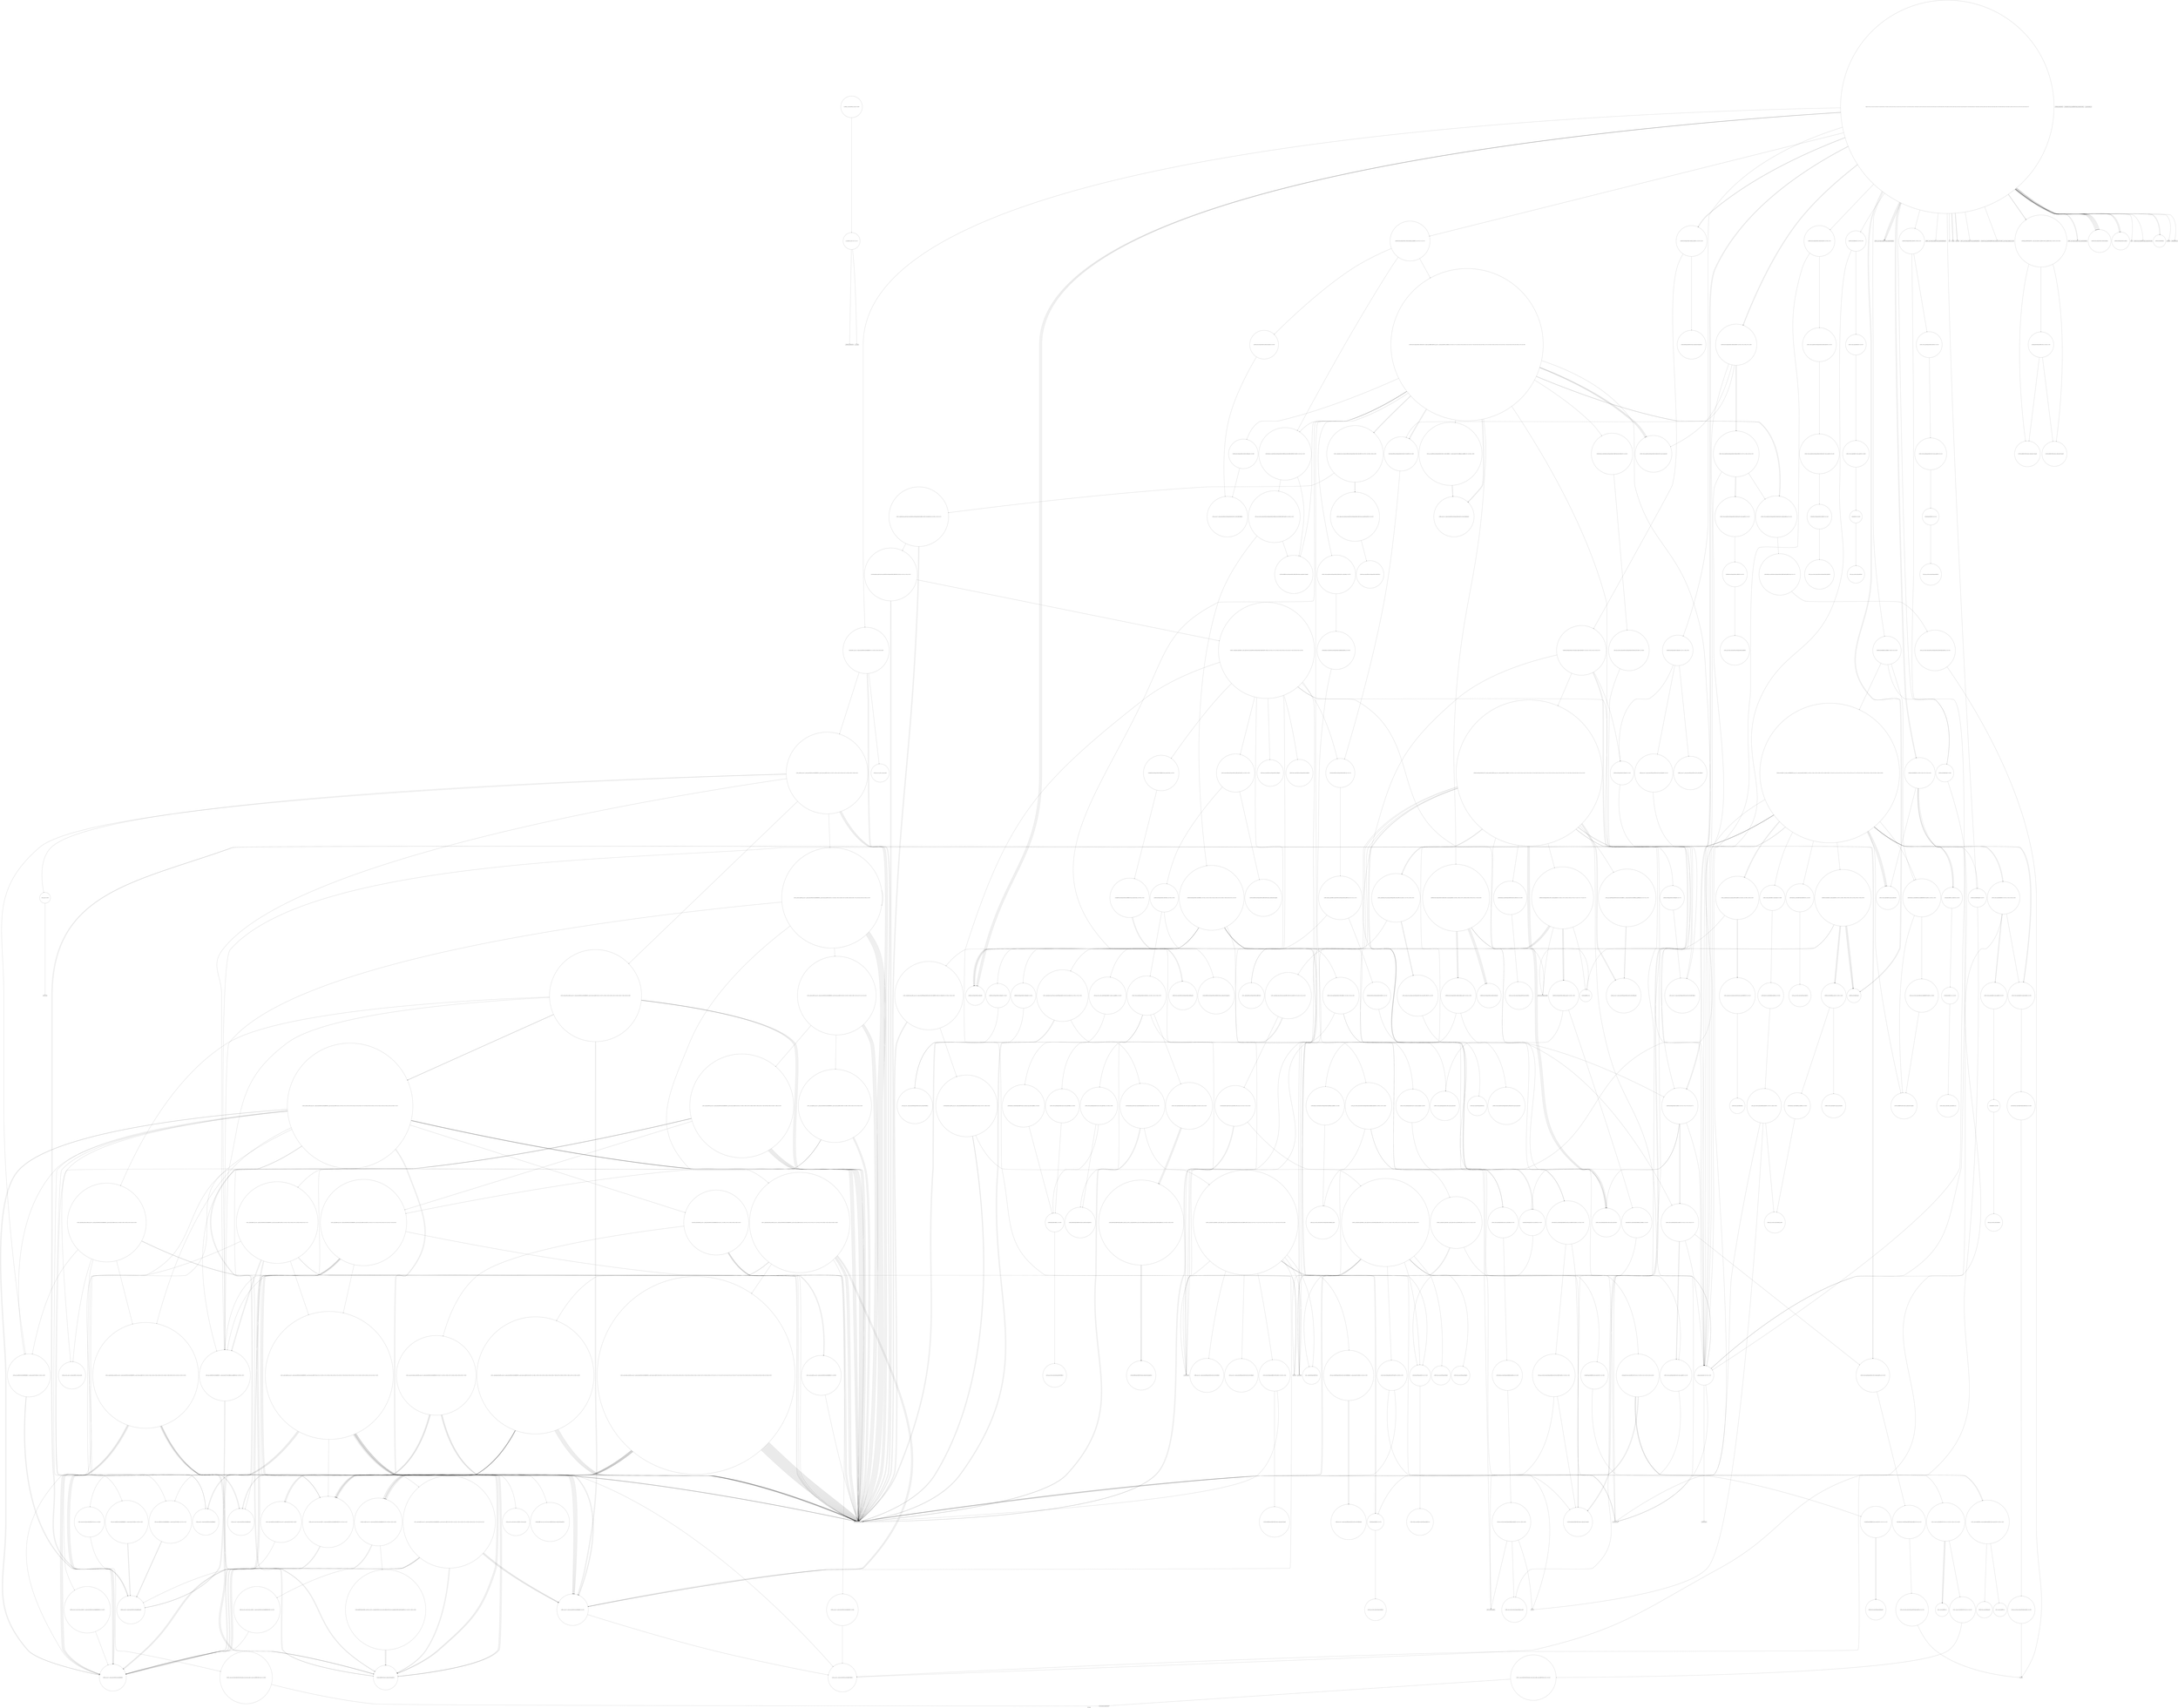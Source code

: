 digraph "Call Graph" {
	label="Call Graph";

	Node0x5612415838c0 [shape=record,shape=circle,label="{__cxx_global_var_init|{<s0>1|<s1>2}}"];
	Node0x5612415838c0:s0 -> Node0x561241583940[color=black];
	Node0x5612415838c0:s1 -> Node0x561241bf92d0[color=black];
	Node0x561241c05530 [shape=record,shape=circle,label="{_ZSt25__unguarded_linear_insertIN9__gnu_cxx17__normal_iteratorIPiSt6vectorIiSaIiEEEENS0_5__ops14_Val_less_iterEEvT_T0_|{<s0>642|<s1>643|<s2>644|<s3>645|<s4>646|<s5>647|<s6>648|<s7>649|<s8>650|<s9>651|<s10>652|<s11>653|<s12>654}}"];
	Node0x561241c05530:s0 -> Node0x561241bfec70[color=black];
	Node0x561241c05530:s1 -> Node0x561241bfeb70[color=black];
	Node0x561241c05530:s2 -> Node0x561241bfcaf0[color=black];
	Node0x561241c05530:s3 -> Node0x561241bfef70[color=black];
	Node0x561241c05530:s4 -> Node0x561241bfcaf0[color=black];
	Node0x561241c05530:s5 -> Node0x561241c058b0[color=black];
	Node0x561241c05530:s6 -> Node0x561241bfec70[color=black];
	Node0x561241c05530:s7 -> Node0x561241bfeb70[color=black];
	Node0x561241c05530:s8 -> Node0x561241bfec70[color=black];
	Node0x561241c05530:s9 -> Node0x561241bfcaf0[color=black];
	Node0x561241c05530:s10 -> Node0x561241bfef70[color=black];
	Node0x561241c05530:s11 -> Node0x561241bfeb70[color=black];
	Node0x561241c05530:s12 -> Node0x561241bfec70[color=black];
	Node0x561241c00b90 [shape=record,shape=circle,label="{_ZNSt13move_iteratorIPSt6vectorISt4pairIciESaIS2_EEEC2ES5_}"];
	Node0x561241bfa9d0 [shape=record,shape=circle,label="{_ZNKSt12_Vector_baseISt4pairIciESaIS1_EE19_M_get_Tp_allocatorEv}"];
	Node0x561241bf9850 [shape=record,shape=Mrecord,label="{_ZNSt7__cxx1112basic_stringIcSt11char_traitsIcESaIcEEixEm}"];
	Node0x561241bfd270 [shape=record,shape=circle,label="{_ZN9__gnu_cxx13new_allocatorIiE10deallocateEPim|{<s0>359}}"];
	Node0x561241bfd270:s0 -> Node0x561241bfbef0[color=black];
	Node0x561241bfb0d0 [shape=record,shape=circle,label="{_ZNKSt13move_iteratorIPSt4pairIciEEdeEv}"];
	Node0x561241bf9f50 [shape=record,shape=circle,label="{_ZNSt6vectorIiSaIiEE5beginEv|{<s0>87}}"];
	Node0x561241bf9f50:s0 -> Node0x561241bfe370[color=black];
	Node0x561241bfd970 [shape=record,shape=circle,label="{_ZNSt16allocator_traitsISaIiEE8max_sizeERKS0_|{<s0>405}}"];
	Node0x561241bfd970:s0 -> Node0x561241bfda70[color=black];
	Node0x561241bfb7d0 [shape=record,shape=circle,label="{_ZNSt6vectorISt4pairIciESaIS1_EEC2ERKS3_|{<s0>242|<s1>243|<s2>244|<s3>245|<s4>246|<s5>247|<s6>248|<s7>249|<s8>250|<s9>251|<s10>252}}"];
	Node0x561241bfb7d0:s0 -> Node0x561241bf9bd0[color=black];
	Node0x561241bfb7d0:s1 -> Node0x561241bfa9d0[color=black];
	Node0x561241bfb7d0:s2 -> Node0x561241bfb850[color=black];
	Node0x561241bfb7d0:s3 -> Node0x561241bfb8d0[color=black];
	Node0x561241bfb7d0:s4 -> Node0x561241bff190[color=black];
	Node0x561241bfb7d0:s5 -> Node0x561241bff290[color=black];
	Node0x561241bfb7d0:s6 -> Node0x561241bff310[color=black];
	Node0x561241bfb7d0:s7 -> Node0x561241bfc2f0[color=black];
	Node0x561241bfb7d0:s8 -> Node0x561241bff210[color=black];
	Node0x561241bfb7d0:s9 -> Node0x561241bff190[color=black];
	Node0x561241bfb7d0:s10 -> Node0x561241bfc370[color=black];
	Node0x561241bfa650 [shape=record,shape=circle,label="{__clang_call_terminate|{<s0>102|<s1>103}}"];
	Node0x561241bfa650:s0 -> Node0x561241bfa6d0[color=black];
	Node0x561241bfa650:s1 -> Node0x561241bfa750[color=black];
	Node0x561241bfe070 [shape=record,shape=circle,label="{_ZNSt11__copy_moveILb1ELb1ESt26random_access_iterator_tagE8__copy_mIiEEPT_PKS3_S6_S4_|{<s0>432}}"];
	Node0x561241bfe070:s0 -> Node0x561241bfe0f0[color=black];
	Node0x561241bff710 [shape=record,shape=circle,label="{_ZN9__gnu_cxxneIPKSt4pairIciESt6vectorIS2_SaIS2_EEEEbRKNS_17__normal_iteratorIT_T0_EESD_|{<s0>281|<s1>282}}"];
	Node0x561241bff710:s0 -> Node0x561241bff910[color=black];
	Node0x561241bff710:s1 -> Node0x561241bff910[color=black];
	Node0x561241bfbd70 [shape=record,shape=circle,label="{_ZNSt12_Vector_baseISt6vectorISt4pairIciESaIS2_EESaIS4_EE12_Vector_implD2Ev|{<s0>116}}"];
	Node0x561241bfbd70:s0 -> Node0x561241bfbf70[color=black];
	Node0x561241bfe770 [shape=record,shape=circle,label="{_ZSt27__unguarded_partition_pivotIN9__gnu_cxx17__normal_iteratorIPiSt6vectorIiSaIiEEEENS0_5__ops15_Iter_less_iterEET_S9_S9_T0_|{<s0>474|<s1>475|<s2>476|<s3>477|<s4>478|<s5>479|<s6>480|<s7>481|<s8>482|<s9>483|<s10>484}}"];
	Node0x561241bfe770:s0 -> Node0x561241bfd670[color=black];
	Node0x561241bfe770:s1 -> Node0x561241bfebf0[color=black];
	Node0x561241bfe770:s2 -> Node0x561241bfcaf0[color=black];
	Node0x561241bfe770:s3 -> Node0x561241bfebf0[color=black];
	Node0x561241bfe770:s4 -> Node0x561241bfcaf0[color=black];
	Node0x561241bfe770:s5 -> Node0x561241bff070[color=black];
	Node0x561241bfe770:s6 -> Node0x561241bfeff0[color=black];
	Node0x561241bfe770:s7 -> Node0x561241bfebf0[color=black];
	Node0x561241bfe770:s8 -> Node0x561241bfcaf0[color=black];
	Node0x561241bfe770:s9 -> Node0x561241bfcaf0[color=black];
	Node0x561241bfe770:s10 -> Node0x561241bff0f0[color=black];
	Node0x561241bffe10 [shape=record,shape=circle,label="{_ZNKSt6vectorIS_ISt4pairIciESaIS1_EESaIS3_EE8max_sizeEv|{<s0>302|<s1>303}}"];
	Node0x561241bffe10:s0 -> Node0x561241bfff90[color=black];
	Node0x561241bffe10:s1 -> Node0x561241bfff10[color=black];
	Node0x561241bfc470 [shape=record,shape=circle,label="{_ZNSt12_Destroy_auxILb1EE9__destroyIPSt4pairIciEEEvT_S5_}"];
	Node0x561241bfee70 [shape=record,shape=circle,label="{_ZSt11__push_heapIN9__gnu_cxx17__normal_iteratorIPiSt6vectorIiSaIiEEEEliNS0_5__ops14_Iter_less_valEEvT_T0_SA_T1_RT2_|{<s0>544|<s1>545|<s2>546|<s3>547|<s4>548|<s5>549|<s6>550|<s7>551|<s8>552|<s9>553}}"];
	Node0x561241bfee70:s0 -> Node0x561241bfebf0[color=black];
	Node0x561241bfee70:s1 -> Node0x561241bfeef0[color=black];
	Node0x561241bfee70:s2 -> Node0x561241bfebf0[color=black];
	Node0x561241bfee70:s3 -> Node0x561241bfec70[color=black];
	Node0x561241bfee70:s4 -> Node0x561241bfeb70[color=black];
	Node0x561241bfee70:s5 -> Node0x561241bfebf0[color=black];
	Node0x561241bfee70:s6 -> Node0x561241bfec70[color=black];
	Node0x561241bfee70:s7 -> Node0x561241bfeb70[color=black];
	Node0x561241bfee70:s8 -> Node0x561241bfebf0[color=black];
	Node0x561241bfee70:s9 -> Node0x561241bfec70[color=black];
	Node0x561241c00510 [shape=record,shape=circle,label="{_ZNKSt13move_iteratorIPSt6vectorISt4pairIciESaIS2_EEEdeEv}"];
	Node0x561241bfcb70 [shape=record,shape=circle,label="{_ZNKSt6vectorISt4pairIciESaIS1_EE12_M_check_lenEmPKc|{<s0>166|<s1>167|<s2>168|<s3>169|<s4>170|<s5>171|<s6>172|<s7>173|<s8>174}}"];
	Node0x561241bfcb70:s0 -> Node0x561241bfcff0[color=black];
	Node0x561241bfcb70:s1 -> Node0x561241bf9bd0[color=black];
	Node0x561241bfcb70:s2 -> Node0x561241bfd070[color=black];
	Node0x561241bfcb70:s3 -> Node0x561241bf9bd0[color=black];
	Node0x561241bfcb70:s4 -> Node0x561241bf9bd0[color=black];
	Node0x561241bfcb70:s5 -> Node0x561241bfd0f0[color=black];
	Node0x561241bfcb70:s6 -> Node0x561241bf9bd0[color=black];
	Node0x561241bfcb70:s7 -> Node0x561241bfcff0[color=black];
	Node0x561241bfcb70:s8 -> Node0x561241bfcff0[color=black];
	Node0x561241583940 [shape=record,shape=Mrecord,label="{_ZNSt8ios_base4InitC1Ev}"];
	Node0x561241c055b0 [shape=record,shape=circle,label="{_ZN9__gnu_cxx5__ops15__val_comp_iterENS0_15_Iter_less_iterE}"];
	Node0x561241c00c10 [shape=record,shape=circle,label="{_ZN9__gnu_cxx13new_allocatorISt6vectorISt4pairIciESaIS3_EEE7destroyIS5_EEvPT_|{<s0>346}}"];
	Node0x561241c00c10:s0 -> Node0x561241bf9a50[color=black];
	Node0x561241bfaa50 [shape=record,shape=circle,label="{_ZNK9__gnu_cxx13new_allocatorISt4pairIciEE8max_sizeEv}"];
	Node0x561241bf98d0 [shape=record,shape=Mrecord,label="{_ZNKSt7__cxx1112basic_stringIcSt11char_traitsIcESaIcEE4sizeEv}"];
	Node0x561241bfd2f0 [shape=record,shape=circle,label="{_ZNSaIiED2Ev|{<s0>360}}"];
	Node0x561241bfd2f0:s0 -> Node0x561241bfd370[color=black];
	Node0x561241bfb150 [shape=record,shape=circle,label="{_ZNSt13move_iteratorIPSt4pairIciEEppEv}"];
	Node0x561241bf9fd0 [shape=record,shape=circle,label="{_ZNSt6vectorIiSaIiEE3endEv|{<s0>88}}"];
	Node0x561241bf9fd0:s0 -> Node0x561241bfe370[color=black];
	Node0x561241bfd9f0 [shape=record,shape=circle,label="{_ZNKSt12_Vector_baseIiSaIiEE19_M_get_Tp_allocatorEv}"];
	Node0x561241bfb850 [shape=record,shape=circle,label="{_ZN9__gnu_cxx14__alloc_traitsISaISt4pairIciEEE17_S_select_on_copyERKS3_|{<s0>253}}"];
	Node0x561241bfb850:s0 -> Node0x561241bff390[color=black];
	Node0x561241bfa6d0 [shape=record,shape=Mrecord,label="{__cxa_begin_catch}"];
	Node0x561241bfe0f0 [shape=record,shape=Mrecord,label="{llvm.memmove.p0i8.p0i8.i64}"];
	Node0x561241bff790 [shape=record,shape=circle,label="{_ZSt10_ConstructISt4pairIciEJRKS1_EEvPT_DpOT0_|{<s0>283|<s1>284}}"];
	Node0x561241bff790:s0 -> Node0x561241bff990[color=black];
	Node0x561241bff790:s1 -> Node0x561241bfcaf0[color=black];
	Node0x561241bfbdf0 [shape=record,shape=circle,label="{_ZNSt16allocator_traitsISaISt6vectorISt4pairIciESaIS2_EEEE10deallocateERS5_PS4_m|{<s0>117}}"];
	Node0x561241bfbdf0:s0 -> Node0x561241bfbe70[color=black];
	Node0x561241bfe7f0 [shape=record,shape=circle,label="{_ZSt13__heap_selectIN9__gnu_cxx17__normal_iteratorIPiSt6vectorIiSaIiEEEENS0_5__ops15_Iter_less_iterEEvT_S9_S9_T0_|{<s0>485|<s1>486|<s2>487|<s3>488|<s4>489|<s5>490|<s6>491|<s7>492|<s8>493|<s9>494|<s10>495|<s11>496|<s12>497}}"];
	Node0x561241bfe7f0:s0 -> Node0x561241bfcaf0[color=black];
	Node0x561241bfe7f0:s1 -> Node0x561241bfcaf0[color=black];
	Node0x561241bfe7f0:s2 -> Node0x561241bfe8f0[color=black];
	Node0x561241bfe7f0:s3 -> Node0x561241bfcaf0[color=black];
	Node0x561241bfe7f0:s4 -> Node0x561241bfe970[color=black];
	Node0x561241bfe7f0:s5 -> Node0x561241bfcaf0[color=black];
	Node0x561241bfe7f0:s6 -> Node0x561241bfcaf0[color=black];
	Node0x561241bfe7f0:s7 -> Node0x561241bfe9f0[color=black];
	Node0x561241bfe7f0:s8 -> Node0x561241bfcaf0[color=black];
	Node0x561241bfe7f0:s9 -> Node0x561241bfcaf0[color=black];
	Node0x561241bfe7f0:s10 -> Node0x561241bfcaf0[color=black];
	Node0x561241bfe7f0:s11 -> Node0x561241bfea70[color=black];
	Node0x561241bfe7f0:s12 -> Node0x561241bfeaf0[color=black];
	Node0x561241bffe90 [shape=record,shape=circle,label="{_ZNKSt6vectorIS_ISt4pairIciESaIS1_EESaIS3_EE4sizeEv}"];
	Node0x561241bfc4f0 [shape=record,shape=circle,label="{_ZNSt12_Vector_baseISt4pairIciESaIS1_EE13_M_deallocateEPS1_m|{<s0>129}}"];
	Node0x561241bfc4f0:s0 -> Node0x561241bfc5f0[color=black];
	Node0x561241bfeef0 [shape=record,shape=circle,label="{_ZNK9__gnu_cxx5__ops14_Iter_less_valclINS_17__normal_iteratorIPiSt6vectorIiSaIiEEEEiEEbT_RT0_|{<s0>554}}"];
	Node0x561241bfeef0:s0 -> Node0x561241bfec70[color=black];
	Node0x561241c00590 [shape=record,shape=circle,label="{_ZNSt13move_iteratorIPSt6vectorISt4pairIciESaIS2_EEEppEv}"];
	Node0x561241bfcbf0 [shape=record,shape=circle,label="{_ZN9__gnu_cxxmiIPSt4pairIciESt6vectorIS2_SaIS2_EEEENS_17__normal_iteratorIT_T0_E15difference_typeERKSA_SD_|{<s0>175|<s1>176}}"];
	Node0x561241bfcbf0:s0 -> Node0x561241bfcdf0[color=black];
	Node0x561241bfcbf0:s1 -> Node0x561241bfcdf0[color=black];
	Node0x561241bf9250 [shape=record,shape=Mrecord,label="{_ZNSt8ios_base4InitD1Ev}"];
	Node0x561241c05630 [shape=record,shape=circle,label="{_ZSt23__copy_move_backward_a2ILb1EN9__gnu_cxx17__normal_iteratorIPiSt6vectorIiSaIiEEEES6_ET1_T0_S8_S7_|{<s0>655|<s1>656|<s2>657|<s3>658|<s4>659|<s5>660|<s6>661|<s7>662}}"];
	Node0x561241c05630:s0 -> Node0x561241bfcaf0[color=black];
	Node0x561241c05630:s1 -> Node0x561241c057b0[color=black];
	Node0x561241c05630:s2 -> Node0x561241bfcaf0[color=black];
	Node0x561241c05630:s3 -> Node0x561241c057b0[color=black];
	Node0x561241c05630:s4 -> Node0x561241bfcaf0[color=black];
	Node0x561241c05630:s5 -> Node0x561241c057b0[color=black];
	Node0x561241c05630:s6 -> Node0x561241c05730[color=black];
	Node0x561241c05630:s7 -> Node0x561241bfe370[color=black];
	Node0x561241c00c90 [shape=record,shape=circle,label="{_ZNSt12_Vector_baseIiSaIiEEC2Ev|{<s0>347}}"];
	Node0x561241c00c90:s0 -> Node0x561241c00d10[color=black];
	Node0x561241bfaad0 [shape=record,shape=circle,label="{_ZN9__gnu_cxx17__normal_iteratorIPSt4pairIciESt6vectorIS2_SaIS2_EEEC2ERKS3_}"];
	Node0x561241bf9950 [shape=record,shape=circle,label="{_ZNSt6vectorISt4pairIciESaIS1_EE4backEv|{<s0>67|<s1>68|<s2>69}}"];
	Node0x561241bf9950:s0 -> Node0x561241bfc9f0[color=black];
	Node0x561241bf9950:s1 -> Node0x561241bfb450[color=black];
	Node0x561241bf9950:s2 -> Node0x561241bfb4d0[color=black];
	Node0x561241bfd370 [shape=record,shape=circle,label="{_ZN9__gnu_cxx13new_allocatorIiED2Ev}"];
	Node0x561241bfb1d0 [shape=record,shape=Mrecord,label="{llvm.trap}"];
	Node0x561241bfa050 [shape=record,shape=circle,label="{_ZNKSt6vectorIiSaIiEE4sizeEv}"];
	Node0x561241bfda70 [shape=record,shape=circle,label="{_ZNK9__gnu_cxx13new_allocatorIiE8max_sizeEv}"];
	Node0x561241bfb8d0 [shape=record,shape=circle,label="{_ZNSt12_Vector_baseISt4pairIciESaIS1_EEC2EmRKS2_|{<s0>254|<s1>255|<s2>256}}"];
	Node0x561241bfb8d0:s0 -> Node0x561241bff510[color=black];
	Node0x561241bfb8d0:s1 -> Node0x561241bff590[color=black];
	Node0x561241bfb8d0:s2 -> Node0x561241bfc570[color=black];
	Node0x561241bfa750 [shape=record,shape=Mrecord,label="{_ZSt9terminatev}"];
	Node0x561241bfe170 [shape=record,shape=circle,label="{_ZSt12__miter_baseIPiET_S1_}"];
	Node0x561241bff810 [shape=record,shape=circle,label="{_ZNK9__gnu_cxx17__normal_iteratorIPKSt4pairIciESt6vectorIS2_SaIS2_EEEdeEv}"];
	Node0x561241bfbe70 [shape=record,shape=circle,label="{_ZN9__gnu_cxx13new_allocatorISt6vectorISt4pairIciESaIS3_EEE10deallocateEPS5_m|{<s0>118}}"];
	Node0x561241bfbe70:s0 -> Node0x561241bfbef0[color=black];
	Node0x561241bfe870 [shape=record,shape=circle,label="{_ZSt11__sort_heapIN9__gnu_cxx17__normal_iteratorIPiSt6vectorIiSaIiEEEENS0_5__ops15_Iter_less_iterEEvT_S9_RT0_|{<s0>498|<s1>499|<s2>500|<s3>501|<s4>502|<s5>503}}"];
	Node0x561241bfe870:s0 -> Node0x561241bfd670[color=black];
	Node0x561241bfe870:s1 -> Node0x561241bfef70[color=black];
	Node0x561241bfe870:s2 -> Node0x561241bfcaf0[color=black];
	Node0x561241bfe870:s3 -> Node0x561241bfcaf0[color=black];
	Node0x561241bfe870:s4 -> Node0x561241bfcaf0[color=black];
	Node0x561241bfe870:s5 -> Node0x561241bfea70[color=black];
	Node0x561241bfff10 [shape=record,shape=circle,label="{_ZNSt16allocator_traitsISaISt6vectorISt4pairIciESaIS2_EEEE8max_sizeERKS5_|{<s0>304}}"];
	Node0x561241bfff10:s0 -> Node0x561241c00010[color=black];
	Node0x561241bfc570 [shape=record,shape=circle,label="{_ZNSt12_Vector_baseISt4pairIciESaIS1_EE12_Vector_implD2Ev|{<s0>130}}"];
	Node0x561241bfc570:s0 -> Node0x561241bff190[color=black];
	Node0x561241bfef70 [shape=record,shape=circle,label="{_ZN9__gnu_cxx17__normal_iteratorIPiSt6vectorIiSaIiEEEmmEv}"];
	Node0x561241c00610 [shape=record,shape=circle,label="{_ZSteqIPSt6vectorISt4pairIciESaIS2_EEEbRKSt13move_iteratorIT_ESA_|{<s0>330|<s1>331}}"];
	Node0x561241c00610:s0 -> Node0x561241c00690[color=black];
	Node0x561241c00610:s1 -> Node0x561241c00690[color=black];
	Node0x561241bfcc70 [shape=record,shape=circle,label="{_ZNSt6vectorISt4pairIciESaIS1_EE5beginEv|{<s0>177}}"];
	Node0x561241bfcc70:s0 -> Node0x561241bfaad0[color=black];
	Node0x561241bf92d0 [shape=record,shape=Mrecord,label="{__cxa_atexit}"];
	Node0x561241c056b0 [shape=record,shape=circle,label="{_ZSt12__miter_baseIN9__gnu_cxx17__normal_iteratorIPiSt6vectorIiSaIiEEEEET_S7_|{<s0>663}}"];
	Node0x561241c056b0:s0 -> Node0x561241bfcaf0[color=black];
	Node0x561241c00d10 [shape=record,shape=circle,label="{_ZNSt12_Vector_baseIiSaIiEE12_Vector_implC2Ev|{<s0>348}}"];
	Node0x561241c00d10:s0 -> Node0x561241c00d90[color=black];
	Node0x561241bfab50 [shape=record,shape=circle,label="{_ZNSt16allocator_traitsISaISt4pairIciEEE8allocateERS2_m|{<s0>186}}"];
	Node0x561241bfab50:s0 -> Node0x561241bfabd0[color=black];
	Node0x561241bf99d0 [shape=record,shape=circle,label="{_ZNSt6vectorIS_ISt4pairIciESaIS1_EESaIS3_EE9push_backERKS3_|{<s0>70|<s1>71|<s2>72}}"];
	Node0x561241bf99d0:s0 -> Node0x561241bfb550[color=black];
	Node0x561241bf99d0:s1 -> Node0x561241bfb650[color=black];
	Node0x561241bf99d0:s2 -> Node0x561241bfb5d0[color=black];
	Node0x561241bfd3f0 [shape=record,shape=circle,label="{_ZNSt16allocator_traitsISaIiEE9constructIiJRKiEEEvRS0_PT_DpOT0_|{<s0>361|<s1>362}}"];
	Node0x561241bfd3f0:s0 -> Node0x561241bfd570[color=black];
	Node0x561241bfd3f0:s1 -> Node0x561241bfd4f0[color=black];
	Node0x561241bfb250 [shape=record,shape=circle,label="{_ZSteqIPSt4pairIciEEbRKSt13move_iteratorIT_ES7_|{<s0>211|<s1>212}}"];
	Node0x561241bfb250:s0 -> Node0x561241bfb2d0[color=black];
	Node0x561241bfb250:s1 -> Node0x561241bfb2d0[color=black];
	Node0x561241bfa0d0 [shape=record,shape=Mrecord,label="{abs}"];
	Node0x561241bfdaf0 [shape=record,shape=circle,label="{_ZNSt16allocator_traitsISaIiEE8allocateERS0_m|{<s0>406}}"];
	Node0x561241bfdaf0:s0 -> Node0x561241bfdb70[color=black];
	Node0x561241bff190 [shape=record,shape=circle,label="{_ZNSaISt4pairIciEED2Ev|{<s0>257}}"];
	Node0x561241bff190:s0 -> Node0x561241bfc6f0[color=black];
	Node0x561241bfa7d0 [shape=record,shape=circle,label="{_ZNSt12_Vector_baseISt6vectorISt4pairIciESaIS2_EESaIS4_EE12_Vector_implC2Ev|{<s0>104}}"];
	Node0x561241bfa7d0:s0 -> Node0x561241bfa850[color=black];
	Node0x561241bfe1f0 [shape=record,shape=circle,label="{_ZNKSt13move_iteratorIPiE4baseEv}"];
	Node0x561241bff890 [shape=record,shape=circle,label="{_ZN9__gnu_cxx17__normal_iteratorIPKSt4pairIciESt6vectorIS2_SaIS2_EEEppEv}"];
	Node0x561241bfbef0 [shape=record,shape=Mrecord,label="{_ZdlPv}"];
	Node0x561241bfe8f0 [shape=record,shape=circle,label="{_ZSt11__make_heapIN9__gnu_cxx17__normal_iteratorIPiSt6vectorIiSaIiEEEENS0_5__ops15_Iter_less_iterEEvT_S9_RT0_|{<s0>504|<s1>505|<s2>506|<s3>507|<s4>508|<s5>509|<s6>510|<s7>511}}"];
	Node0x561241bfe8f0:s0 -> Node0x561241bfd670[color=black];
	Node0x561241bfe8f0:s1 -> Node0x561241bfd670[color=black];
	Node0x561241bfe8f0:s2 -> Node0x561241bfebf0[color=black];
	Node0x561241bfe8f0:s3 -> Node0x561241bfec70[color=black];
	Node0x561241bfe8f0:s4 -> Node0x561241bfeb70[color=black];
	Node0x561241bfe8f0:s5 -> Node0x561241bfcaf0[color=black];
	Node0x561241bfe8f0:s6 -> Node0x561241bfeb70[color=black];
	Node0x561241bfe8f0:s7 -> Node0x561241bfecf0[color=black];
	Node0x561241bfff90 [shape=record,shape=circle,label="{_ZNKSt12_Vector_baseISt6vectorISt4pairIciESaIS2_EESaIS4_EE19_M_get_Tp_allocatorEv}"];
	Node0x561241bfc5f0 [shape=record,shape=circle,label="{_ZNSt16allocator_traitsISaISt4pairIciEEE10deallocateERS2_PS1_m|{<s0>131}}"];
	Node0x561241bfc5f0:s0 -> Node0x561241bfc670[color=black];
	Node0x561241bfeff0 [shape=record,shape=circle,label="{_ZSt22__move_median_to_firstIN9__gnu_cxx17__normal_iteratorIPiSt6vectorIiSaIiEEEENS0_5__ops15_Iter_less_iterEEvT_S9_S9_S9_T0_|{<s0>555|<s1>556|<s2>557|<s3>558|<s4>559|<s5>560|<s6>561|<s7>562|<s8>563|<s9>564|<s10>565|<s11>566|<s12>567|<s13>568|<s14>569|<s15>570|<s16>571|<s17>572|<s18>573|<s19>574|<s20>575|<s21>576|<s22>577|<s23>578|<s24>579|<s25>580|<s26>581|<s27>582|<s28>583|<s29>584|<s30>585|<s31>586|<s32>587}}"];
	Node0x561241bfeff0:s0 -> Node0x561241bfcaf0[color=black];
	Node0x561241bfeff0:s1 -> Node0x561241bfcaf0[color=black];
	Node0x561241bfeff0:s2 -> Node0x561241bfe9f0[color=black];
	Node0x561241bfeff0:s3 -> Node0x561241bfcaf0[color=black];
	Node0x561241bfeff0:s4 -> Node0x561241bfcaf0[color=black];
	Node0x561241bfeff0:s5 -> Node0x561241bfe9f0[color=black];
	Node0x561241bfeff0:s6 -> Node0x561241bfcaf0[color=black];
	Node0x561241bfeff0:s7 -> Node0x561241bfcaf0[color=black];
	Node0x561241bfeff0:s8 -> Node0x561241c051b0[color=black];
	Node0x561241bfeff0:s9 -> Node0x561241bfcaf0[color=black];
	Node0x561241bfeff0:s10 -> Node0x561241bfcaf0[color=black];
	Node0x561241bfeff0:s11 -> Node0x561241bfe9f0[color=black];
	Node0x561241bfeff0:s12 -> Node0x561241bfcaf0[color=black];
	Node0x561241bfeff0:s13 -> Node0x561241bfcaf0[color=black];
	Node0x561241bfeff0:s14 -> Node0x561241c051b0[color=black];
	Node0x561241bfeff0:s15 -> Node0x561241bfcaf0[color=black];
	Node0x561241bfeff0:s16 -> Node0x561241bfcaf0[color=black];
	Node0x561241bfeff0:s17 -> Node0x561241c051b0[color=black];
	Node0x561241bfeff0:s18 -> Node0x561241bfcaf0[color=black];
	Node0x561241bfeff0:s19 -> Node0x561241bfcaf0[color=black];
	Node0x561241bfeff0:s20 -> Node0x561241bfe9f0[color=black];
	Node0x561241bfeff0:s21 -> Node0x561241bfcaf0[color=black];
	Node0x561241bfeff0:s22 -> Node0x561241bfcaf0[color=black];
	Node0x561241bfeff0:s23 -> Node0x561241c051b0[color=black];
	Node0x561241bfeff0:s24 -> Node0x561241bfcaf0[color=black];
	Node0x561241bfeff0:s25 -> Node0x561241bfcaf0[color=black];
	Node0x561241bfeff0:s26 -> Node0x561241bfe9f0[color=black];
	Node0x561241bfeff0:s27 -> Node0x561241bfcaf0[color=black];
	Node0x561241bfeff0:s28 -> Node0x561241bfcaf0[color=black];
	Node0x561241bfeff0:s29 -> Node0x561241c051b0[color=black];
	Node0x561241bfeff0:s30 -> Node0x561241bfcaf0[color=black];
	Node0x561241bfeff0:s31 -> Node0x561241bfcaf0[color=black];
	Node0x561241bfeff0:s32 -> Node0x561241c051b0[color=black];
	Node0x561241c00690 [shape=record,shape=circle,label="{_ZNKSt13move_iteratorIPSt6vectorISt4pairIciESaIS2_EEE4baseEv}"];
	Node0x561241bfccf0 [shape=record,shape=circle,label="{_ZNSt12_Vector_baseISt4pairIciESaIS1_EE11_M_allocateEm|{<s0>178}}"];
	Node0x561241bfccf0:s0 -> Node0x561241bfab50[color=black];
	Node0x561241bf9350 [shape=record,shape=circle,label="{main|{<s0>3|<s1>4|<s2>5|<s3>6|<s4>7|<s5>8|<s6>9|<s7>10|<s8>11|<s9>12|<s10>13|<s11>14|<s12>15|<s13>16|<s14>17|<s15>18|<s16>19|<s17>20|<s18>21|<s19>22|<s20>23|<s21>24|<s22>25|<s23>26|<s24>27|<s25>28|<s26>29|<s27>30|<s28>31|<s29>32|<s30>33|<s31>34|<s32>35|<s33>36|<s34>37|<s35>38|<s36>39|<s37>40|<s38>41|<s39>42|<s40>43|<s41>44|<s42>45|<s43>46|<s44>47|<s45>48|<s46>49|<s47>50|<s48>51|<s49>52|<s50>53|<s51>54|<s52>55|<s53>56|<s54>57}}"];
	Node0x561241bf9350:s0 -> Node0x561241bf93d0[color=black];
	Node0x561241bf9350:s1 -> Node0x561241bf93d0[color=black];
	Node0x561241bf9350:s2 -> Node0x561241bf9450[color=black];
	Node0x561241bf9350:s3 -> Node0x561241bf9450[color=black];
	Node0x561241bf9350:s4 -> Node0x561241bf94d0[color=black];
	Node0x561241bf9350:s5 -> Node0x561241bf9550[color=black];
	Node0x561241bf9350:s6 -> Node0x561241bf95d0[color=black];
	Node0x561241bf9350:s7 -> Node0x561241bf96d0[color=black];
	Node0x561241bf9350:s8 -> Node0x561241bf9850[color=black];
	Node0x561241bf9350:s9 -> Node0x561241bf97d0[color=black];
	Node0x561241bf9350:s10 -> Node0x561241bf9750[color=black];
	Node0x561241bf9350:s11 -> Node0x561241bf98d0[color=black];
	Node0x561241bf9350:s12 -> Node0x561241bf9850[color=black];
	Node0x561241bf9350:s13 -> Node0x561241bf9850[color=black];
	Node0x561241bf9350:s14 -> Node0x561241bf9950[color=black];
	Node0x561241bf9350:s15 -> Node0x561241bf9a50[color=black];
	Node0x561241bf9350:s16 -> Node0x561241bf9850[color=black];
	Node0x561241bf9350:s17 -> Node0x561241bf97d0[color=black];
	Node0x561241bf9350:s18 -> Node0x561241bf9750[color=black];
	Node0x561241bf9350:s19 -> Node0x561241bf99d0[color=black];
	Node0x561241bf9350:s20 -> Node0x561241bf9a50[color=black];
	Node0x561241bf9350:s21 -> Node0x561241bf9ad0[color=black];
	Node0x561241bf9350:s22 -> Node0x561241bf9ad0[color=black];
	Node0x561241bf9350:s23 -> Node0x561241bf9b50[color=black];
	Node0x561241bf9350:s24 -> Node0x561241bf9bd0[color=black];
	Node0x561241bf9350:s25 -> Node0x561241bf9b50[color=black];
	Node0x561241bf9350:s26 -> Node0x561241bf9bd0[color=black];
	Node0x561241bf9350:s27 -> Node0x561241bf9b50[color=black];
	Node0x561241bf9350:s28 -> Node0x561241bf9bd0[color=black];
	Node0x561241bf9350:s29 -> Node0x561241bf9b50[color=black];
	Node0x561241bf9350:s30 -> Node0x561241bf9c50[color=black];
	Node0x561241bf9350:s31 -> Node0x561241bf9b50[color=black];
	Node0x561241bf9350:s32 -> Node0x561241bf9c50[color=black];
	Node0x561241bf9350:s33 -> Node0x561241bf9cd0[color=black];
	Node0x561241bf9350:s34 -> Node0x561241bf9d50[color=black];
	Node0x561241bf9350:s35 -> Node0x561241bf9b50[color=black];
	Node0x561241bf9350:s36 -> Node0x561241bf9bd0[color=black];
	Node0x561241bf9350:s37 -> Node0x561241bf9dd0[color=black];
	Node0x561241bf9350:s38 -> Node0x561241bf9b50[color=black];
	Node0x561241bf9350:s39 -> Node0x561241bf9c50[color=black];
	Node0x561241bf9350:s40 -> Node0x561241bf9e50[color=black];
	Node0x561241bf9350:s41 -> Node0x561241bfa1d0[color=black];
	Node0x561241bf9350:s42 -> Node0x561241bf9f50[color=black];
	Node0x561241bf9350:s43 -> Node0x561241bf9fd0[color=black];
	Node0x561241bf9350:s44 -> Node0x561241bf9ed0[color=black];
	Node0x561241bf9350:s45 -> Node0x561241bfa050[color=black];
	Node0x561241bf9350:s46 -> Node0x561241bfa150[color=black];
	Node0x561241bf9350:s47 -> Node0x561241bfa050[color=black];
	Node0x561241bf9350:s48 -> Node0x561241bfa150[color=black];
	Node0x561241bf9350:s49 -> Node0x561241bfa0d0[color=black];
	Node0x561241bf9350:s50 -> Node0x561241bfa1d0[color=black];
	Node0x561241bf9350:s51 -> Node0x561241bfa250[color=black];
	Node0x561241bf9350:s52 -> Node0x561241bfa2d0[color=black];
	Node0x561241bf9350:s53 -> Node0x561241bfa3d0[color=black];
	Node0x561241bf9350:s54 -> Node0x561241bfa3d0[color=black];
	Node0x561241c05730 [shape=record,shape=circle,label="{_ZSt22__copy_move_backward_aILb1EPiS0_ET1_T0_S2_S1_|{<s0>664}}"];
	Node0x561241c05730:s0 -> Node0x561241c05830[color=black];
	Node0x561241c00d90 [shape=record,shape=circle,label="{_ZNSaIiEC2Ev|{<s0>349}}"];
	Node0x561241c00d90:s0 -> Node0x561241c00e10[color=black];
	Node0x561241bfabd0 [shape=record,shape=circle,label="{_ZN9__gnu_cxx13new_allocatorISt4pairIciEE8allocateEmPKv|{<s0>187|<s1>188|<s2>189}}"];
	Node0x561241bfabd0:s0 -> Node0x561241bfaa50[color=black];
	Node0x561241bfabd0:s1 -> Node0x561241bfac50[color=black];
	Node0x561241bfabd0:s2 -> Node0x561241bfacd0[color=black];
	Node0x561241bf9a50 [shape=record,shape=circle,label="{_ZNSt6vectorISt4pairIciESaIS1_EED2Ev|{<s0>73|<s1>74|<s2>75|<s3>76|<s4>77}}"];
	Node0x561241bf9a50:s0 -> Node0x561241bfc2f0[color=black];
	Node0x561241bf9a50:s1 -> Node0x561241bfc270[color=black];
	Node0x561241bf9a50:s2 -> Node0x561241bfc370[color=black];
	Node0x561241bf9a50:s3 -> Node0x561241bfc370[color=black];
	Node0x561241bf9a50:s4 -> Node0x561241bfa650[color=black];
	Node0x561241bfd470 [shape=record,shape=circle,label="{_ZNSt6vectorIiSaIiEE17_M_realloc_insertIJRKiEEEvN9__gnu_cxx17__normal_iteratorIPiS1_EEDpOT_|{<s0>363|<s1>364|<s2>365|<s3>366|<s4>367|<s5>368|<s6>369|<s7>370|<s8>371|<s9>372|<s10>373|<s11>374|<s12>375|<s13>376|<s14>377|<s15>378|<s16>379|<s17>380|<s18>381|<s19>382|<s20>383|<s21>384|<s22>385}}"];
	Node0x561241bfd470:s0 -> Node0x561241bfd5f0[color=black];
	Node0x561241bfd470:s1 -> Node0x561241bf9f50[color=black];
	Node0x561241bfd470:s2 -> Node0x561241bfd670[color=black];
	Node0x561241bfd470:s3 -> Node0x561241bfd6f0[color=black];
	Node0x561241bfd470:s4 -> Node0x561241bfd570[color=black];
	Node0x561241bfd470:s5 -> Node0x561241bfd3f0[color=black];
	Node0x561241bfd470:s6 -> Node0x561241bfd7f0[color=black];
	Node0x561241bfd470:s7 -> Node0x561241c00f10[color=black];
	Node0x561241bfd470:s8 -> Node0x561241bfd770[color=black];
	Node0x561241bfd470:s9 -> Node0x561241bfd7f0[color=black];
	Node0x561241bfd470:s10 -> Node0x561241c00f10[color=black];
	Node0x561241bfd470:s11 -> Node0x561241bfd770[color=black];
	Node0x561241bfd470:s12 -> Node0x561241bfa6d0[color=black];
	Node0x561241bfd470:s13 -> Node0x561241bfd870[color=black];
	Node0x561241bfd470:s14 -> Node0x561241bfcf70[color=black];
	Node0x561241bfd470:s15 -> Node0x561241c00f10[color=black];
	Node0x561241bfd470:s16 -> Node0x561241c00e90[color=black];
	Node0x561241bfd470:s17 -> Node0x561241c01110[color=black];
	Node0x561241bfd470:s18 -> Node0x561241bfcef0[color=black];
	Node0x561241bfd470:s19 -> Node0x561241c00f10[color=black];
	Node0x561241bfd470:s20 -> Node0x561241c00e90[color=black];
	Node0x561241bfd470:s21 -> Node0x561241c01110[color=black];
	Node0x561241bfd470:s22 -> Node0x561241bfa650[color=black];
	Node0x561241bfb2d0 [shape=record,shape=circle,label="{_ZNKSt13move_iteratorIPSt4pairIciEE4baseEv}"];
	Node0x561241bfa150 [shape=record,shape=circle,label="{_ZNSt6vectorIiSaIiEEixEm}"];
	Node0x561241bfdb70 [shape=record,shape=circle,label="{_ZN9__gnu_cxx13new_allocatorIiE8allocateEmPKv|{<s0>407|<s1>408|<s2>409}}"];
	Node0x561241bfdb70:s0 -> Node0x561241bfda70[color=black];
	Node0x561241bfdb70:s1 -> Node0x561241bfac50[color=black];
	Node0x561241bfdb70:s2 -> Node0x561241bfacd0[color=black];
	Node0x561241bff210 [shape=record,shape=circle,label="{_ZSt22__uninitialized_copy_aIN9__gnu_cxx17__normal_iteratorIPKSt4pairIciESt6vectorIS3_SaIS3_EEEEPS3_S3_ET0_T_SC_SB_RSaIT1_E|{<s0>258|<s1>259|<s2>260}}"];
	Node0x561241bff210:s0 -> Node0x561241bfcaf0[color=black];
	Node0x561241bff210:s1 -> Node0x561241bfcaf0[color=black];
	Node0x561241bff210:s2 -> Node0x561241bff610[color=black];
	Node0x561241bfa850 [shape=record,shape=circle,label="{_ZNSaISt6vectorISt4pairIciESaIS1_EEEC2Ev|{<s0>105}}"];
	Node0x561241bfa850:s0 -> Node0x561241bfa8d0[color=black];
	Node0x561241bfe270 [shape=record,shape=circle,label="{_ZNSt13move_iteratorIPiEC2ES0_}"];
	Node0x561241bff910 [shape=record,shape=circle,label="{_ZNK9__gnu_cxx17__normal_iteratorIPKSt4pairIciESt6vectorIS2_SaIS2_EEE4baseEv}"];
	Node0x561241bfbf70 [shape=record,shape=circle,label="{_ZNSaISt6vectorISt4pairIciESaIS1_EEED2Ev|{<s0>119}}"];
	Node0x561241bfbf70:s0 -> Node0x561241bfbff0[color=black];
	Node0x561241bfe970 [shape=record,shape=circle,label="{_ZN9__gnu_cxxltIPiSt6vectorIiSaIiEEEEbRKNS_17__normal_iteratorIT_T0_EESA_|{<s0>512|<s1>513}}"];
	Node0x561241bfe970:s0 -> Node0x561241bfd7f0[color=black];
	Node0x561241bfe970:s1 -> Node0x561241bfd7f0[color=black];
	Node0x561241c00010 [shape=record,shape=circle,label="{_ZNK9__gnu_cxx13new_allocatorISt6vectorISt4pairIciESaIS3_EEE8max_sizeEv}"];
	Node0x561241bfc670 [shape=record,shape=circle,label="{_ZN9__gnu_cxx13new_allocatorISt4pairIciEE10deallocateEPS2_m|{<s0>132}}"];
	Node0x561241bfc670:s0 -> Node0x561241bfbef0[color=black];
	Node0x561241bff070 [shape=record,shape=circle,label="{_ZNK9__gnu_cxx17__normal_iteratorIPiSt6vectorIiSaIiEEEmiEl|{<s0>588}}"];
	Node0x561241bff070:s0 -> Node0x561241bfe370[color=black];
	Node0x561241c00710 [shape=record,shape=circle,label="{_ZSt7forwardISt6vectorISt4pairIciESaIS2_EEEOT_RNSt16remove_referenceIS5_E4typeE}"];
	Node0x561241bfcd70 [shape=record,shape=circle,label="{_ZSt34__uninitialized_move_if_noexcept_aIPSt4pairIciES2_SaIS1_EET0_T_S5_S4_RT1_|{<s0>179|<s1>180|<s2>181}}"];
	Node0x561241bfcd70:s0 -> Node0x561241bfadd0[color=black];
	Node0x561241bfcd70:s1 -> Node0x561241bfadd0[color=black];
	Node0x561241bfcd70:s2 -> Node0x561241bfad50[color=black];
	Node0x561241bf93d0 [shape=record,shape=Mrecord,label="{freopen}"];
	Node0x561241c057b0 [shape=record,shape=circle,label="{_ZSt12__niter_baseIPiSt6vectorIiSaIiEEET_N9__gnu_cxx17__normal_iteratorIS4_T0_EE|{<s0>665}}"];
	Node0x561241c057b0:s0 -> Node0x561241bfd7f0[color=black];
	Node0x561241c00e10 [shape=record,shape=circle,label="{_ZN9__gnu_cxx13new_allocatorIiEC2Ev}"];
	Node0x561241bfac50 [shape=record,shape=Mrecord,label="{_ZSt17__throw_bad_allocv}"];
	Node0x561241bf9ad0 [shape=record,shape=Mrecord,label="{_ZNSt7__cxx1112basic_stringIcSt11char_traitsIcESaIcEED1Ev}"];
	Node0x561241bfd4f0 [shape=record,shape=circle,label="{_ZN9__gnu_cxx13new_allocatorIiE9constructIiJRKiEEEvPT_DpOT0_|{<s0>386}}"];
	Node0x561241bfd4f0:s0 -> Node0x561241bfd570[color=black];
	Node0x561241bfb350 [shape=record,shape=circle,label="{_ZNSt13move_iteratorIPSt4pairIciEEC2ES2_}"];
	Node0x561241bfa1d0 [shape=record,shape=circle,label="{_ZNSt6vectorIiSaIiEED2Ev|{<s0>89|<s1>90|<s2>91|<s3>92|<s4>93}}"];
	Node0x561241bfa1d0:s0 -> Node0x561241c00f10[color=black];
	Node0x561241bfa1d0:s1 -> Node0x561241c00e90[color=black];
	Node0x561241bfa1d0:s2 -> Node0x561241c00f90[color=black];
	Node0x561241bfa1d0:s3 -> Node0x561241c00f90[color=black];
	Node0x561241bfa1d0:s4 -> Node0x561241bfa650[color=black];
	Node0x561241bfdbf0 [shape=record,shape=circle,label="{_ZSt22__uninitialized_copy_aISt13move_iteratorIPiES1_iET0_T_S4_S3_RSaIT1_E|{<s0>410|<s1>411|<s2>412}}"];
	Node0x561241bfdbf0:s0 -> Node0x561241bfcaf0[color=black];
	Node0x561241bfdbf0:s1 -> Node0x561241bfcaf0[color=black];
	Node0x561241bfdbf0:s2 -> Node0x561241bfdcf0[color=black];
	Node0x561241bff290 [shape=record,shape=circle,label="{_ZNKSt6vectorISt4pairIciESaIS1_EE5beginEv|{<s0>261}}"];
	Node0x561241bff290:s0 -> Node0x561241bffa10[color=black];
	Node0x561241bfa8d0 [shape=record,shape=circle,label="{_ZN9__gnu_cxx13new_allocatorISt6vectorISt4pairIciESaIS3_EEEC2Ev}"];
	Node0x561241bfe2f0 [shape=record,shape=circle,label="{_ZN9__gnu_cxx13new_allocatorIiE7destroyIiEEvPT_}"];
	Node0x561241bff990 [shape=record,shape=circle,label="{_ZSt7forwardIRKSt4pairIciEEOT_RNSt16remove_referenceIS4_E4typeE}"];
	Node0x561241bfbff0 [shape=record,shape=circle,label="{_ZN9__gnu_cxx13new_allocatorISt6vectorISt4pairIciESaIS3_EEED2Ev}"];
	Node0x561241bfe9f0 [shape=record,shape=circle,label="{_ZNK9__gnu_cxx5__ops15_Iter_less_iterclINS_17__normal_iteratorIPiSt6vectorIiSaIiEEEES8_EEbT_T0_|{<s0>514|<s1>515}}"];
	Node0x561241bfe9f0:s0 -> Node0x561241bfec70[color=black];
	Node0x561241bfe9f0:s1 -> Node0x561241bfec70[color=black];
	Node0x561241c00090 [shape=record,shape=circle,label="{_ZN9__gnu_cxx17__normal_iteratorIPSt6vectorISt4pairIciESaIS3_EES1_IS5_SaIS5_EEEC2ERKS6_}"];
	Node0x561241bfc6f0 [shape=record,shape=circle,label="{_ZN9__gnu_cxx13new_allocatorISt4pairIciEED2Ev}"];
	Node0x561241bff0f0 [shape=record,shape=circle,label="{_ZSt21__unguarded_partitionIN9__gnu_cxx17__normal_iteratorIPiSt6vectorIiSaIiEEEENS0_5__ops15_Iter_less_iterEET_S9_S9_S9_T0_|{<s0>589|<s1>590|<s2>591|<s3>592|<s4>593|<s5>594|<s6>595|<s7>596|<s8>597|<s9>598|<s10>599|<s11>600|<s12>601|<s13>602|<s14>603}}"];
	Node0x561241bff0f0:s0 -> Node0x561241bfcaf0[color=black];
	Node0x561241bff0f0:s1 -> Node0x561241bfcaf0[color=black];
	Node0x561241bff0f0:s2 -> Node0x561241bfe9f0[color=black];
	Node0x561241bff0f0:s3 -> Node0x561241bfeaf0[color=black];
	Node0x561241bff0f0:s4 -> Node0x561241bfef70[color=black];
	Node0x561241bff0f0:s5 -> Node0x561241bfcaf0[color=black];
	Node0x561241bff0f0:s6 -> Node0x561241bfcaf0[color=black];
	Node0x561241bff0f0:s7 -> Node0x561241bfe9f0[color=black];
	Node0x561241bff0f0:s8 -> Node0x561241bfef70[color=black];
	Node0x561241bff0f0:s9 -> Node0x561241bfe970[color=black];
	Node0x561241bff0f0:s10 -> Node0x561241bfcaf0[color=black];
	Node0x561241bff0f0:s11 -> Node0x561241bfcaf0[color=black];
	Node0x561241bff0f0:s12 -> Node0x561241bfcaf0[color=black];
	Node0x561241bff0f0:s13 -> Node0x561241c051b0[color=black];
	Node0x561241bff0f0:s14 -> Node0x561241bfeaf0[color=black];
	Node0x561241c00790 [shape=record,shape=circle,label="{_ZNSt6vectorISt4pairIciESaIS1_EEC2EOS3_|{<s0>332|<s1>333}}"];
	Node0x561241c00790:s0 -> Node0x561241c00810[color=black];
	Node0x561241c00790:s1 -> Node0x561241c00890[color=black];
	Node0x561241bfcdf0 [shape=record,shape=circle,label="{_ZNK9__gnu_cxx17__normal_iteratorIPSt4pairIciESt6vectorIS2_SaIS2_EEE4baseEv}"];
	Node0x561241bf9450 [shape=record,shape=Mrecord,label="{_ZNSirsERi}"];
	Node0x561241c05830 [shape=record,shape=circle,label="{_ZNSt20__copy_move_backwardILb1ELb1ESt26random_access_iterator_tagE13__copy_move_bIiEEPT_PKS3_S6_S4_|{<s0>666}}"];
	Node0x561241c05830:s0 -> Node0x561241bfe0f0[color=black];
	Node0x561241c00e90 [shape=record,shape=circle,label="{_ZSt8_DestroyIPiiEvT_S1_RSaIT0_E|{<s0>350}}"];
	Node0x561241c00e90:s0 -> Node0x561241c01010[color=black];
	Node0x561241bfacd0 [shape=record,shape=Mrecord,label="{_Znwm}"];
	Node0x561241bf9b50 [shape=record,shape=circle,label="{_ZNSt6vectorIS_ISt4pairIciESaIS1_EESaIS3_EEixEm}"];
	Node0x561241bfd570 [shape=record,shape=circle,label="{_ZSt7forwardIRKiEOT_RNSt16remove_referenceIS2_E4typeE}"];
	Node0x561241bfb3d0 [shape=record,shape=circle,label="{_ZN9__gnu_cxx13new_allocatorISt4pairIciEE7destroyIS2_EEvPT_}"];
	Node0x561241bfa250 [shape=record,shape=Mrecord,label="{_ZNSolsEi}"];
	Node0x561241bfdc70 [shape=record,shape=circle,label="{_ZSt32__make_move_if_noexcept_iteratorIiSt13move_iteratorIPiEET0_PT_|{<s0>413}}"];
	Node0x561241bfdc70:s0 -> Node0x561241bfe270[color=black];
	Node0x561241bff310 [shape=record,shape=circle,label="{_ZNKSt6vectorISt4pairIciESaIS1_EE3endEv|{<s0>262}}"];
	Node0x561241bff310:s0 -> Node0x561241bffa10[color=black];
	Node0x561241bfb970 [shape=record,shape=circle,label="{_ZSt8_DestroyIPSt6vectorISt4pairIciESaIS2_EES4_EvT_S6_RSaIT0_E|{<s0>106}}"];
	Node0x561241bfb970:s0 -> Node0x561241bfbaf0[color=black];
	Node0x561241bfe370 [shape=record,shape=circle,label="{_ZN9__gnu_cxx17__normal_iteratorIPiSt6vectorIiSaIiEEEC2ERKS1_}"];
	Node0x561241bffa10 [shape=record,shape=circle,label="{_ZN9__gnu_cxx17__normal_iteratorIPKSt4pairIciESt6vectorIS2_SaIS2_EEEC2ERKS4_}"];
	Node0x561241bfc070 [shape=record,shape=circle,label="{_ZNSt12_Vector_baseISt4pairIciESaIS1_EEC2Ev|{<s0>120}}"];
	Node0x561241bfc070:s0 -> Node0x561241bfc0f0[color=black];
	Node0x561241bfea70 [shape=record,shape=circle,label="{_ZSt10__pop_heapIN9__gnu_cxx17__normal_iteratorIPiSt6vectorIiSaIiEEEENS0_5__ops15_Iter_less_iterEEvT_S9_S9_RT0_|{<s0>516|<s1>517|<s2>518|<s3>519|<s4>520|<s5>521|<s6>522|<s7>523|<s8>524}}"];
	Node0x561241bfea70:s0 -> Node0x561241bfec70[color=black];
	Node0x561241bfea70:s1 -> Node0x561241bfeb70[color=black];
	Node0x561241bfea70:s2 -> Node0x561241bfec70[color=black];
	Node0x561241bfea70:s3 -> Node0x561241bfeb70[color=black];
	Node0x561241bfea70:s4 -> Node0x561241bfec70[color=black];
	Node0x561241bfea70:s5 -> Node0x561241bfcaf0[color=black];
	Node0x561241bfea70:s6 -> Node0x561241bfd670[color=black];
	Node0x561241bfea70:s7 -> Node0x561241bfeb70[color=black];
	Node0x561241bfea70:s8 -> Node0x561241bfecf0[color=black];
	Node0x561241c00110 [shape=record,shape=circle,label="{_ZNSt16allocator_traitsISaISt6vectorISt4pairIciESaIS2_EEEE8allocateERS5_m|{<s0>305}}"];
	Node0x561241c00110:s0 -> Node0x561241c00190[color=black];
	Node0x561241bfc770 [shape=record,shape=circle,label="{_ZNSt6vectorISt4pairIciESaIS1_EE12emplace_backIJS1_EEEvDpOT_|{<s0>133|<s1>134|<s2>135|<s3>136|<s4>137}}"];
	Node0x561241bfc770:s0 -> Node0x561241bfc8f0[color=black];
	Node0x561241bfc770:s1 -> Node0x561241bfc870[color=black];
	Node0x561241bfc770:s2 -> Node0x561241bfc9f0[color=black];
	Node0x561241bfc770:s3 -> Node0x561241bfc8f0[color=black];
	Node0x561241bfc770:s4 -> Node0x561241bfc970[color=black];
	Node0x561241c051b0 [shape=record,shape=circle,label="{_ZSt9iter_swapIN9__gnu_cxx17__normal_iteratorIPiSt6vectorIiSaIiEEEES6_EvT_T0_|{<s0>604|<s1>605|<s2>606}}"];
	Node0x561241c051b0:s0 -> Node0x561241bfec70[color=black];
	Node0x561241c051b0:s1 -> Node0x561241bfec70[color=black];
	Node0x561241c051b0:s2 -> Node0x561241c05230[color=black];
	Node0x561241c00810 [shape=record,shape=circle,label="{_ZSt4moveIRSt6vectorISt4pairIciESaIS2_EEEONSt16remove_referenceIT_E4typeEOS7_}"];
	Node0x561241bfce70 [shape=record,shape=circle,label="{_ZNSt16allocator_traitsISaISt4pairIciEEE7destroyIS1_EEvRS2_PT_|{<s0>182}}"];
	Node0x561241bfce70:s0 -> Node0x561241bfb3d0[color=black];
	Node0x561241bf94d0 [shape=record,shape=circle,label="{_ZNSt6vectorIS_ISt4pairIciESaIS1_EESaIS3_EEC2Ev|{<s0>58|<s1>59}}"];
	Node0x561241bf94d0:s0 -> Node0x561241bfa5d0[color=black];
	Node0x561241bf94d0:s1 -> Node0x561241bfa650[color=black];
	Node0x561241c058b0 [shape=record,shape=circle,label="{_ZNK9__gnu_cxx5__ops14_Val_less_iterclIiNS_17__normal_iteratorIPiSt6vectorIiSaIiEEEEEEbRT_T0_|{<s0>667}}"];
	Node0x561241c058b0:s0 -> Node0x561241bfec70[color=black];
	Node0x561241c00f10 [shape=record,shape=circle,label="{_ZNSt12_Vector_baseIiSaIiEE19_M_get_Tp_allocatorEv}"];
	Node0x561241bfad50 [shape=record,shape=circle,label="{_ZSt22__uninitialized_copy_aISt13move_iteratorIPSt4pairIciEES3_S2_ET0_T_S6_S5_RSaIT1_E|{<s0>190|<s1>191|<s2>192}}"];
	Node0x561241bfad50:s0 -> Node0x561241bfcaf0[color=black];
	Node0x561241bfad50:s1 -> Node0x561241bfcaf0[color=black];
	Node0x561241bfad50:s2 -> Node0x561241bfae50[color=black];
	Node0x561241bf9bd0 [shape=record,shape=circle,label="{_ZNKSt6vectorISt4pairIciESaIS1_EE4sizeEv}"];
	Node0x561241bfd5f0 [shape=record,shape=circle,label="{_ZNKSt6vectorIiSaIiEE12_M_check_lenEmPKc|{<s0>387|<s1>388|<s2>389|<s3>390|<s4>391|<s5>392|<s6>393|<s7>394|<s8>395}}"];
	Node0x561241bfd5f0:s0 -> Node0x561241bfd8f0[color=black];
	Node0x561241bfd5f0:s1 -> Node0x561241bfa050[color=black];
	Node0x561241bfd5f0:s2 -> Node0x561241bfd070[color=black];
	Node0x561241bfd5f0:s3 -> Node0x561241bfa050[color=black];
	Node0x561241bfd5f0:s4 -> Node0x561241bfa050[color=black];
	Node0x561241bfd5f0:s5 -> Node0x561241bfd0f0[color=black];
	Node0x561241bfd5f0:s6 -> Node0x561241bfa050[color=black];
	Node0x561241bfd5f0:s7 -> Node0x561241bfd8f0[color=black];
	Node0x561241bfd5f0:s8 -> Node0x561241bfd8f0[color=black];
	Node0x561241bfb450 [shape=record,shape=circle,label="{_ZNK9__gnu_cxx17__normal_iteratorIPSt4pairIciESt6vectorIS2_SaIS2_EEEmiEl|{<s0>213}}"];
	Node0x561241bfb450:s0 -> Node0x561241bfaad0[color=black];
	Node0x561241bfa2d0 [shape=record,shape=Mrecord,label="{_ZNSolsEPFRSoS_E}"];
	Node0x561241bfdcf0 [shape=record,shape=circle,label="{_ZSt18uninitialized_copyISt13move_iteratorIPiES1_ET0_T_S4_S3_|{<s0>414|<s1>415|<s2>416}}"];
	Node0x561241bfdcf0:s0 -> Node0x561241bfcaf0[color=black];
	Node0x561241bfdcf0:s1 -> Node0x561241bfcaf0[color=black];
	Node0x561241bfdcf0:s2 -> Node0x561241bfdd70[color=black];
	Node0x561241bff390 [shape=record,shape=circle,label="{_ZNSt16allocator_traitsISaISt4pairIciEEE37select_on_container_copy_constructionERKS2_|{<s0>263}}"];
	Node0x561241bff390:s0 -> Node0x561241bff410[color=black];
	Node0x561241bfb9f0 [shape=record,shape=circle,label="{_ZNSt12_Vector_baseISt6vectorISt4pairIciESaIS2_EESaIS4_EE19_M_get_Tp_allocatorEv}"];
	Node0x561241bfe3f0 [shape=record,shape=circle,label="{_ZSt6__sortIN9__gnu_cxx17__normal_iteratorIPiSt6vectorIiSaIiEEEENS0_5__ops15_Iter_less_iterEEvT_S9_T0_|{<s0>433|<s1>434|<s2>435|<s3>436|<s4>437|<s5>438|<s6>439|<s7>440|<s8>441}}"];
	Node0x561241bfe3f0:s0 -> Node0x561241bfe4f0[color=black];
	Node0x561241bfe3f0:s1 -> Node0x561241bfcaf0[color=black];
	Node0x561241bfe3f0:s2 -> Node0x561241bfcaf0[color=black];
	Node0x561241bfe3f0:s3 -> Node0x561241bfd670[color=black];
	Node0x561241bfe3f0:s4 -> Node0x561241bfe5f0[color=black];
	Node0x561241bfe3f0:s5 -> Node0x561241bfe570[color=black];
	Node0x561241bfe3f0:s6 -> Node0x561241bfcaf0[color=black];
	Node0x561241bfe3f0:s7 -> Node0x561241bfcaf0[color=black];
	Node0x561241bfe3f0:s8 -> Node0x561241bfe670[color=black];
	Node0x561241bffa90 [shape=record,shape=circle,label="{_ZNKSt6vectorIS_ISt4pairIciESaIS1_EESaIS3_EE12_M_check_lenEmPKc|{<s0>285|<s1>286|<s2>287|<s3>288|<s4>289|<s5>290|<s6>291|<s7>292|<s8>293}}"];
	Node0x561241bffa90:s0 -> Node0x561241bffe10[color=black];
	Node0x561241bffa90:s1 -> Node0x561241bffe90[color=black];
	Node0x561241bffa90:s2 -> Node0x561241bfd070[color=black];
	Node0x561241bffa90:s3 -> Node0x561241bffe90[color=black];
	Node0x561241bffa90:s4 -> Node0x561241bffe90[color=black];
	Node0x561241bffa90:s5 -> Node0x561241bfd0f0[color=black];
	Node0x561241bffa90:s6 -> Node0x561241bffe90[color=black];
	Node0x561241bffa90:s7 -> Node0x561241bffe10[color=black];
	Node0x561241bffa90:s8 -> Node0x561241bffe10[color=black];
	Node0x561241bfc0f0 [shape=record,shape=circle,label="{_ZNSt12_Vector_baseISt4pairIciESaIS1_EE12_Vector_implC2Ev|{<s0>121}}"];
	Node0x561241bfc0f0:s0 -> Node0x561241bfc170[color=black];
	Node0x561241bfeaf0 [shape=record,shape=circle,label="{_ZN9__gnu_cxx17__normal_iteratorIPiSt6vectorIiSaIiEEEppEv}"];
	Node0x561241c00190 [shape=record,shape=circle,label="{_ZN9__gnu_cxx13new_allocatorISt6vectorISt4pairIciESaIS3_EEE8allocateEmPKv|{<s0>306|<s1>307|<s2>308}}"];
	Node0x561241c00190:s0 -> Node0x561241c00010[color=black];
	Node0x561241c00190:s1 -> Node0x561241bfac50[color=black];
	Node0x561241c00190:s2 -> Node0x561241bfacd0[color=black];
	Node0x561241bfc7f0 [shape=record,shape=circle,label="{_ZSt4moveIRSt4pairIciEEONSt16remove_referenceIT_E4typeEOS4_}"];
	Node0x561241c05230 [shape=record,shape=circle,label="{_ZSt4swapIiENSt9enable_ifIXsr6__and_ISt6__not_ISt15__is_tuple_likeIT_EESt21is_move_constructibleIS3_ESt18is_move_assignableIS3_EEE5valueEvE4typeERS3_SC_|{<s0>607|<s1>608|<s2>609}}"];
	Node0x561241c05230:s0 -> Node0x561241bfeb70[color=black];
	Node0x561241c05230:s1 -> Node0x561241bfeb70[color=black];
	Node0x561241c05230:s2 -> Node0x561241bfeb70[color=black];
	Node0x561241c00890 [shape=record,shape=circle,label="{_ZNSt12_Vector_baseISt4pairIciESaIS1_EEC2EOS3_|{<s0>334|<s1>335|<s2>336|<s3>337}}"];
	Node0x561241c00890:s0 -> Node0x561241bfc2f0[color=black];
	Node0x561241c00890:s1 -> Node0x561241c00910[color=black];
	Node0x561241c00890:s2 -> Node0x561241c00990[color=black];
	Node0x561241c00890:s3 -> Node0x561241c00a10[color=black];
	Node0x561241bfcef0 [shape=record,shape=Mrecord,label="{__cxa_rethrow}"];
	Node0x561241bf9550 [shape=record,shape=Mrecord,label="{_ZNSt7__cxx1112basic_stringIcSt11char_traitsIcESaIcEEC1Ev}"];
	Node0x561241c05930 [shape=record,shape=circle,label="{_GLOBAL__sub_I_RomaWhite_0_0.cpp|{<s0>668}}"];
	Node0x561241c05930:s0 -> Node0x5612415838c0[color=black];
	Node0x561241c00f90 [shape=record,shape=circle,label="{_ZNSt12_Vector_baseIiSaIiEED2Ev|{<s0>351|<s1>352|<s2>353|<s3>354}}"];
	Node0x561241c00f90:s0 -> Node0x561241c01110[color=black];
	Node0x561241c00f90:s1 -> Node0x561241bfd170[color=black];
	Node0x561241c00f90:s2 -> Node0x561241bfd170[color=black];
	Node0x561241c00f90:s3 -> Node0x561241bfa650[color=black];
	Node0x561241bfadd0 [shape=record,shape=circle,label="{_ZSt32__make_move_if_noexcept_iteratorISt4pairIciESt13move_iteratorIPS1_EET0_PT_|{<s0>193}}"];
	Node0x561241bfadd0:s0 -> Node0x561241bfb350[color=black];
	Node0x561241bf9c50 [shape=record,shape=circle,label="{_ZNSt6vectorISt4pairIciESaIS1_EEixEm}"];
	Node0x561241bfd670 [shape=record,shape=circle,label="{_ZN9__gnu_cxxmiIPiSt6vectorIiSaIiEEEENS_17__normal_iteratorIT_T0_E15difference_typeERKS8_SB_|{<s0>396|<s1>397}}"];
	Node0x561241bfd670:s0 -> Node0x561241bfd7f0[color=black];
	Node0x561241bfd670:s1 -> Node0x561241bfd7f0[color=black];
	Node0x561241bfb4d0 [shape=record,shape=circle,label="{_ZNK9__gnu_cxx17__normal_iteratorIPSt4pairIciESt6vectorIS2_SaIS2_EEEdeEv}"];
	Node0x561241bfa350 [shape=record,shape=Mrecord,label="{_ZSt4endlIcSt11char_traitsIcEERSt13basic_ostreamIT_T0_ES6_}"];
	Node0x561241bfdd70 [shape=record,shape=circle,label="{_ZNSt20__uninitialized_copyILb1EE13__uninit_copyISt13move_iteratorIPiES3_EET0_T_S6_S5_|{<s0>417|<s1>418|<s2>419}}"];
	Node0x561241bfdd70:s0 -> Node0x561241bfcaf0[color=black];
	Node0x561241bfdd70:s1 -> Node0x561241bfcaf0[color=black];
	Node0x561241bfdd70:s2 -> Node0x561241bfddf0[color=black];
	Node0x561241bff410 [shape=record,shape=circle,label="{_ZNSaISt4pairIciEEC2ERKS1_|{<s0>264}}"];
	Node0x561241bff410:s0 -> Node0x561241bff490[color=black];
	Node0x561241bfba70 [shape=record,shape=circle,label="{_ZNSt12_Vector_baseISt6vectorISt4pairIciESaIS2_EESaIS4_EED2Ev|{<s0>107|<s1>108|<s2>109|<s3>110}}"];
	Node0x561241bfba70:s0 -> Node0x561241bfbcf0[color=black];
	Node0x561241bfba70:s1 -> Node0x561241bfbd70[color=black];
	Node0x561241bfba70:s2 -> Node0x561241bfbd70[color=black];
	Node0x561241bfba70:s3 -> Node0x561241bfa650[color=black];
	Node0x561241bfe470 [shape=record,shape=circle,label="{_ZN9__gnu_cxx5__ops16__iter_less_iterEv}"];
	Node0x561241bffb10 [shape=record,shape=circle,label="{_ZN9__gnu_cxxmiIPSt6vectorISt4pairIciESaIS3_EES1_IS5_SaIS5_EEEENS_17__normal_iteratorIT_T0_E15difference_typeERKSC_SF_|{<s0>294|<s1>295}}"];
	Node0x561241bffb10:s0 -> Node0x561241bffd10[color=black];
	Node0x561241bffb10:s1 -> Node0x561241bffd10[color=black];
	Node0x561241bfc170 [shape=record,shape=circle,label="{_ZNSaISt4pairIciEEC2Ev|{<s0>122}}"];
	Node0x561241bfc170:s0 -> Node0x561241bfc1f0[color=black];
	Node0x561241bfeb70 [shape=record,shape=circle,label="{_ZSt4moveIRiEONSt16remove_referenceIT_E4typeEOS2_}"];
	Node0x561241c00210 [shape=record,shape=circle,label="{_ZSt22__uninitialized_copy_aISt13move_iteratorIPSt6vectorISt4pairIciESaIS3_EEES6_S5_ET0_T_S9_S8_RSaIT1_E|{<s0>309|<s1>310|<s2>311}}"];
	Node0x561241c00210:s0 -> Node0x561241bfcaf0[color=black];
	Node0x561241c00210:s1 -> Node0x561241bfcaf0[color=black];
	Node0x561241c00210:s2 -> Node0x561241c00310[color=black];
	Node0x561241bfc870 [shape=record,shape=circle,label="{_ZNSt16allocator_traitsISaISt4pairIciEEE9constructIS1_JS1_EEEvRS2_PT_DpOT0_|{<s0>138|<s1>139}}"];
	Node0x561241bfc870:s0 -> Node0x561241bfc8f0[color=black];
	Node0x561241bfc870:s1 -> Node0x561241bfca70[color=black];
	Node0x561241c052b0 [shape=record,shape=Mrecord,label="{llvm.ctlz.i64}"];
	Node0x561241c00910 [shape=record,shape=circle,label="{_ZSt4moveIRSaISt4pairIciEEEONSt16remove_referenceIT_E4typeEOS5_}"];
	Node0x561241bfcf70 [shape=record,shape=Mrecord,label="{__cxa_end_catch}"];
	Node0x561241bf95d0 [shape=record,shape=Mrecord,label="{_ZStrsIcSt11char_traitsIcESaIcEERSt13basic_istreamIT_T0_ES7_RNSt7__cxx1112basic_stringIS4_S5_T1_EE}"];
	Node0x561241c01010 [shape=record,shape=circle,label="{_ZSt8_DestroyIPiEvT_S1_|{<s0>355}}"];
	Node0x561241c01010:s0 -> Node0x561241c01090[color=black];
	Node0x561241bfae50 [shape=record,shape=circle,label="{_ZSt18uninitialized_copyISt13move_iteratorIPSt4pairIciEES3_ET0_T_S6_S5_|{<s0>194|<s1>195|<s2>196}}"];
	Node0x561241bfae50:s0 -> Node0x561241bfcaf0[color=black];
	Node0x561241bfae50:s1 -> Node0x561241bfcaf0[color=black];
	Node0x561241bfae50:s2 -> Node0x561241bfaed0[color=black];
	Node0x561241bf9cd0 [shape=record,shape=Mrecord,label="{printf}"];
	Node0x561241bfd6f0 [shape=record,shape=circle,label="{_ZNSt12_Vector_baseIiSaIiEE11_M_allocateEm|{<s0>398}}"];
	Node0x561241bfd6f0:s0 -> Node0x561241bfdaf0[color=black];
	Node0x561241bfb550 [shape=record,shape=circle,label="{_ZNSt16allocator_traitsISaISt6vectorISt4pairIciESaIS2_EEEE9constructIS4_JRKS4_EEEvRS5_PT_DpOT0_|{<s0>214|<s1>215}}"];
	Node0x561241bfb550:s0 -> Node0x561241bfb750[color=black];
	Node0x561241bfb550:s1 -> Node0x561241bfb6d0[color=black];
	Node0x561241bfa3d0 [shape=record,shape=circle,label="{_ZNSt6vectorIS_ISt4pairIciESaIS1_EESaIS3_EED2Ev|{<s0>94|<s1>95|<s2>96|<s3>97|<s4>98}}"];
	Node0x561241bfa3d0:s0 -> Node0x561241bfb9f0[color=black];
	Node0x561241bfa3d0:s1 -> Node0x561241bfb970[color=black];
	Node0x561241bfa3d0:s2 -> Node0x561241bfba70[color=black];
	Node0x561241bfa3d0:s3 -> Node0x561241bfba70[color=black];
	Node0x561241bfa3d0:s4 -> Node0x561241bfa650[color=black];
	Node0x561241bfddf0 [shape=record,shape=circle,label="{_ZSt4copyISt13move_iteratorIPiES1_ET0_T_S4_S3_|{<s0>420|<s1>421|<s2>422|<s3>423|<s4>424}}"];
	Node0x561241bfddf0:s0 -> Node0x561241bfcaf0[color=black];
	Node0x561241bfddf0:s1 -> Node0x561241bfdef0[color=black];
	Node0x561241bfddf0:s2 -> Node0x561241bfcaf0[color=black];
	Node0x561241bfddf0:s3 -> Node0x561241bfdef0[color=black];
	Node0x561241bfddf0:s4 -> Node0x561241bfde70[color=black];
	Node0x561241bff490 [shape=record,shape=circle,label="{_ZN9__gnu_cxx13new_allocatorISt4pairIciEEC2ERKS3_}"];
	Node0x561241bfbaf0 [shape=record,shape=circle,label="{_ZSt8_DestroyIPSt6vectorISt4pairIciESaIS2_EEEvT_S6_|{<s0>111}}"];
	Node0x561241bfbaf0:s0 -> Node0x561241bfbb70[color=black];
	Node0x561241bfe4f0 [shape=record,shape=circle,label="{_ZN9__gnu_cxxneIPiSt6vectorIiSaIiEEEEbRKNS_17__normal_iteratorIT_T0_EESA_|{<s0>442|<s1>443}}"];
	Node0x561241bfe4f0:s0 -> Node0x561241bfd7f0[color=black];
	Node0x561241bfe4f0:s1 -> Node0x561241bfd7f0[color=black];
	Node0x561241bffb90 [shape=record,shape=circle,label="{_ZNSt6vectorIS_ISt4pairIciESaIS1_EESaIS3_EE5beginEv|{<s0>296}}"];
	Node0x561241bffb90:s0 -> Node0x561241c00090[color=black];
	Node0x561241bfc1f0 [shape=record,shape=circle,label="{_ZN9__gnu_cxx13new_allocatorISt4pairIciEEC2Ev}"];
	Node0x561241bfebf0 [shape=record,shape=circle,label="{_ZNK9__gnu_cxx17__normal_iteratorIPiSt6vectorIiSaIiEEEplEl|{<s0>525}}"];
	Node0x561241bfebf0:s0 -> Node0x561241bfe370[color=black];
	Node0x561241c00290 [shape=record,shape=circle,label="{_ZSt32__make_move_if_noexcept_iteratorISt6vectorISt4pairIciESaIS2_EESt13move_iteratorIPS4_EET0_PT_|{<s0>312}}"];
	Node0x561241c00290:s0 -> Node0x561241c00b90[color=black];
	Node0x561241bfc8f0 [shape=record,shape=circle,label="{_ZSt7forwardISt4pairIciEEOT_RNSt16remove_referenceIS2_E4typeE}"];
	Node0x561241c05330 [shape=record,shape=circle,label="{_ZSt16__insertion_sortIN9__gnu_cxx17__normal_iteratorIPiSt6vectorIiSaIiEEEENS0_5__ops15_Iter_less_iterEEvT_S9_T0_|{<s0>610|<s1>611|<s2>612|<s3>613|<s4>614|<s5>615|<s6>616|<s7>617|<s8>618|<s9>619|<s10>620|<s11>621|<s12>622|<s13>623|<s14>624|<s15>625|<s16>626|<s17>627}}"];
	Node0x561241c05330:s0 -> Node0x561241c05430[color=black];
	Node0x561241c05330:s1 -> Node0x561241bfebf0[color=black];
	Node0x561241c05330:s2 -> Node0x561241bfe4f0[color=black];
	Node0x561241c05330:s3 -> Node0x561241bfcaf0[color=black];
	Node0x561241c05330:s4 -> Node0x561241bfcaf0[color=black];
	Node0x561241c05330:s5 -> Node0x561241bfe9f0[color=black];
	Node0x561241c05330:s6 -> Node0x561241bfec70[color=black];
	Node0x561241c05330:s7 -> Node0x561241bfeb70[color=black];
	Node0x561241c05330:s8 -> Node0x561241bfcaf0[color=black];
	Node0x561241c05330:s9 -> Node0x561241bfcaf0[color=black];
	Node0x561241c05330:s10 -> Node0x561241bfebf0[color=black];
	Node0x561241c05330:s11 -> Node0x561241c054b0[color=black];
	Node0x561241c05330:s12 -> Node0x561241bfeb70[color=black];
	Node0x561241c05330:s13 -> Node0x561241bfec70[color=black];
	Node0x561241c05330:s14 -> Node0x561241bfcaf0[color=black];
	Node0x561241c05330:s15 -> Node0x561241c055b0[color=black];
	Node0x561241c05330:s16 -> Node0x561241c05530[color=black];
	Node0x561241c05330:s17 -> Node0x561241bfeaf0[color=black];
	Node0x561241c00990 [shape=record,shape=circle,label="{_ZNSt12_Vector_baseISt4pairIciESaIS1_EE12_Vector_implC2EOS2_|{<s0>338|<s1>339}}"];
	Node0x561241c00990:s0 -> Node0x561241c00910[color=black];
	Node0x561241c00990:s1 -> Node0x561241bff410[color=black];
	Node0x561241bfcff0 [shape=record,shape=circle,label="{_ZNKSt6vectorISt4pairIciESaIS1_EE8max_sizeEv|{<s0>183|<s1>184}}"];
	Node0x561241bfcff0:s0 -> Node0x561241bfa9d0[color=black];
	Node0x561241bfcff0:s1 -> Node0x561241bfa950[color=black];
	Node0x561241bf9650 [shape=record,shape=Mrecord,label="{__gxx_personality_v0}"];
	Node0x561241c01090 [shape=record,shape=circle,label="{_ZNSt12_Destroy_auxILb1EE9__destroyIPiEEvT_S3_}"];
	Node0x561241bfaed0 [shape=record,shape=circle,label="{_ZNSt20__uninitialized_copyILb0EE13__uninit_copyISt13move_iteratorIPSt4pairIciEES5_EET0_T_S8_S7_|{<s0>197|<s1>198|<s2>199|<s3>200|<s4>201|<s5>202|<s6>203|<s7>204|<s8>205|<s9>206|<s10>207}}"];
	Node0x561241bfaed0:s0 -> Node0x561241bfaf50[color=black];
	Node0x561241bfaed0:s1 -> Node0x561241bfb050[color=black];
	Node0x561241bfaed0:s2 -> Node0x561241bfb0d0[color=black];
	Node0x561241bfaed0:s3 -> Node0x561241bfafd0[color=black];
	Node0x561241bfaed0:s4 -> Node0x561241bfb150[color=black];
	Node0x561241bfaed0:s5 -> Node0x561241bfa6d0[color=black];
	Node0x561241bfaed0:s6 -> Node0x561241bfc3f0[color=black];
	Node0x561241bfaed0:s7 -> Node0x561241bfcef0[color=black];
	Node0x561241bfaed0:s8 -> Node0x561241bfcf70[color=black];
	Node0x561241bfaed0:s9 -> Node0x561241bfb1d0[color=black];
	Node0x561241bfaed0:s10 -> Node0x561241bfa650[color=black];
	Node0x561241bf9d50 [shape=record,shape=Mrecord,label="{_ZStlsISt11char_traitsIcEERSt13basic_ostreamIcT_ES5_PKc}"];
	Node0x561241bfd770 [shape=record,shape=circle,label="{_ZSt34__uninitialized_move_if_noexcept_aIPiS0_SaIiEET0_T_S3_S2_RT1_|{<s0>399|<s1>400|<s2>401}}"];
	Node0x561241bfd770:s0 -> Node0x561241bfdc70[color=black];
	Node0x561241bfd770:s1 -> Node0x561241bfdc70[color=black];
	Node0x561241bfd770:s2 -> Node0x561241bfdbf0[color=black];
	Node0x561241bfb5d0 [shape=record,shape=circle,label="{_ZNSt6vectorIS_ISt4pairIciESaIS1_EESaIS3_EE17_M_realloc_insertIJRKS3_EEEvN9__gnu_cxx17__normal_iteratorIPS3_S5_EEDpOT_|{<s0>216|<s1>217|<s2>218|<s3>219|<s4>220|<s5>221|<s6>222|<s7>223|<s8>224|<s9>225|<s10>226|<s11>227|<s12>228|<s13>229|<s14>230|<s15>231|<s16>232|<s17>233|<s18>234|<s19>235|<s20>236|<s21>237|<s22>238}}"];
	Node0x561241bfb5d0:s0 -> Node0x561241bffa90[color=black];
	Node0x561241bfb5d0:s1 -> Node0x561241bffb90[color=black];
	Node0x561241bfb5d0:s2 -> Node0x561241bffb10[color=black];
	Node0x561241bfb5d0:s3 -> Node0x561241bffc10[color=black];
	Node0x561241bfb5d0:s4 -> Node0x561241bfb750[color=black];
	Node0x561241bfb5d0:s5 -> Node0x561241bfb550[color=black];
	Node0x561241bfb5d0:s6 -> Node0x561241bffd10[color=black];
	Node0x561241bfb5d0:s7 -> Node0x561241bfb9f0[color=black];
	Node0x561241bfb5d0:s8 -> Node0x561241bffc90[color=black];
	Node0x561241bfb5d0:s9 -> Node0x561241bffd10[color=black];
	Node0x561241bfb5d0:s10 -> Node0x561241bfb9f0[color=black];
	Node0x561241bfb5d0:s11 -> Node0x561241bffc90[color=black];
	Node0x561241bfb5d0:s12 -> Node0x561241bfa6d0[color=black];
	Node0x561241bfb5d0:s13 -> Node0x561241bffd90[color=black];
	Node0x561241bfb5d0:s14 -> Node0x561241bfcf70[color=black];
	Node0x561241bfb5d0:s15 -> Node0x561241bfb9f0[color=black];
	Node0x561241bfb5d0:s16 -> Node0x561241bfb970[color=black];
	Node0x561241bfb5d0:s17 -> Node0x561241bfbcf0[color=black];
	Node0x561241bfb5d0:s18 -> Node0x561241bfcef0[color=black];
	Node0x561241bfb5d0:s19 -> Node0x561241bfb9f0[color=black];
	Node0x561241bfb5d0:s20 -> Node0x561241bfb970[color=black];
	Node0x561241bfb5d0:s21 -> Node0x561241bfbcf0[color=black];
	Node0x561241bfb5d0:s22 -> Node0x561241bfa650[color=black];
	Node0x561241bfa450 [shape=record,shape=circle,label="{_ZSt7forwardIRcEOT_RNSt16remove_referenceIS1_E4typeE}"];
	Node0x561241bfde70 [shape=record,shape=circle,label="{_ZSt14__copy_move_a2ILb1EPiS0_ET1_T0_S2_S1_|{<s0>425|<s1>426|<s2>427|<s3>428}}"];
	Node0x561241bfde70:s0 -> Node0x561241bfdff0[color=black];
	Node0x561241bfde70:s1 -> Node0x561241bfdff0[color=black];
	Node0x561241bfde70:s2 -> Node0x561241bfdff0[color=black];
	Node0x561241bfde70:s3 -> Node0x561241bfdf70[color=black];
	Node0x561241bff510 [shape=record,shape=circle,label="{_ZNSt12_Vector_baseISt4pairIciESaIS1_EE12_Vector_implC2ERKS2_|{<s0>265}}"];
	Node0x561241bff510:s0 -> Node0x561241bff410[color=black];
	Node0x561241bfbb70 [shape=record,shape=circle,label="{_ZNSt12_Destroy_auxILb0EE9__destroyIPSt6vectorISt4pairIciESaIS4_EEEEvT_S8_|{<s0>112|<s1>113}}"];
	Node0x561241bfbb70:s0 -> Node0x561241bfbc70[color=black];
	Node0x561241bfbb70:s1 -> Node0x561241bfbbf0[color=black];
	Node0x561241bfe570 [shape=record,shape=circle,label="{_ZSt16__introsort_loopIN9__gnu_cxx17__normal_iteratorIPiSt6vectorIiSaIiEEEElNS0_5__ops15_Iter_less_iterEEvT_S9_T0_T1_|{<s0>444|<s1>445|<s2>446|<s3>447|<s4>448|<s5>449|<s6>450|<s7>451|<s8>452|<s9>453|<s10>454|<s11>455}}"];
	Node0x561241bfe570:s0 -> Node0x561241bfd670[color=black];
	Node0x561241bfe570:s1 -> Node0x561241bfcaf0[color=black];
	Node0x561241bfe570:s2 -> Node0x561241bfcaf0[color=black];
	Node0x561241bfe570:s3 -> Node0x561241bfcaf0[color=black];
	Node0x561241bfe570:s4 -> Node0x561241bfe6f0[color=black];
	Node0x561241bfe570:s5 -> Node0x561241bfcaf0[color=black];
	Node0x561241bfe570:s6 -> Node0x561241bfcaf0[color=black];
	Node0x561241bfe570:s7 -> Node0x561241bfe770[color=black];
	Node0x561241bfe570:s8 -> Node0x561241bfcaf0[color=black];
	Node0x561241bfe570:s9 -> Node0x561241bfcaf0[color=black];
	Node0x561241bfe570:s10 -> Node0x561241bfe570[color=black];
	Node0x561241bfe570:s11 -> Node0x561241bfcaf0[color=black];
	Node0x561241bffc10 [shape=record,shape=circle,label="{_ZNSt12_Vector_baseISt6vectorISt4pairIciESaIS2_EESaIS4_EE11_M_allocateEm|{<s0>297}}"];
	Node0x561241bffc10:s0 -> Node0x561241c00110[color=black];
	Node0x561241bfc270 [shape=record,shape=circle,label="{_ZSt8_DestroyIPSt4pairIciES1_EvT_S3_RSaIT0_E|{<s0>123}}"];
	Node0x561241bfc270:s0 -> Node0x561241bfc3f0[color=black];
	Node0x561241bfec70 [shape=record,shape=circle,label="{_ZNK9__gnu_cxx17__normal_iteratorIPiSt6vectorIiSaIiEEEdeEv}"];
	Node0x561241c00310 [shape=record,shape=circle,label="{_ZSt18uninitialized_copyISt13move_iteratorIPSt6vectorISt4pairIciESaIS3_EEES6_ET0_T_S9_S8_|{<s0>313|<s1>314|<s2>315}}"];
	Node0x561241c00310:s0 -> Node0x561241bfcaf0[color=black];
	Node0x561241c00310:s1 -> Node0x561241bfcaf0[color=black];
	Node0x561241c00310:s2 -> Node0x561241c00390[color=black];
	Node0x561241bfc970 [shape=record,shape=circle,label="{_ZNSt6vectorISt4pairIciESaIS1_EE17_M_realloc_insertIJS1_EEEvN9__gnu_cxx17__normal_iteratorIPS1_S3_EEDpOT_|{<s0>140|<s1>141|<s2>142|<s3>143|<s4>144|<s5>145|<s6>146|<s7>147|<s8>148|<s9>149|<s10>150|<s11>151|<s12>152|<s13>153|<s14>154|<s15>155|<s16>156|<s17>157|<s18>158|<s19>159|<s20>160|<s21>161|<s22>162}}"];
	Node0x561241bfc970:s0 -> Node0x561241bfcb70[color=black];
	Node0x561241bfc970:s1 -> Node0x561241bfcc70[color=black];
	Node0x561241bfc970:s2 -> Node0x561241bfcbf0[color=black];
	Node0x561241bfc970:s3 -> Node0x561241bfccf0[color=black];
	Node0x561241bfc970:s4 -> Node0x561241bfc8f0[color=black];
	Node0x561241bfc970:s5 -> Node0x561241bfc870[color=black];
	Node0x561241bfc970:s6 -> Node0x561241bfcdf0[color=black];
	Node0x561241bfc970:s7 -> Node0x561241bfc2f0[color=black];
	Node0x561241bfc970:s8 -> Node0x561241bfcd70[color=black];
	Node0x561241bfc970:s9 -> Node0x561241bfcdf0[color=black];
	Node0x561241bfc970:s10 -> Node0x561241bfc2f0[color=black];
	Node0x561241bfc970:s11 -> Node0x561241bfcd70[color=black];
	Node0x561241bfc970:s12 -> Node0x561241bfa6d0[color=black];
	Node0x561241bfc970:s13 -> Node0x561241bfce70[color=black];
	Node0x561241bfc970:s14 -> Node0x561241bfcf70[color=black];
	Node0x561241bfc970:s15 -> Node0x561241bfc2f0[color=black];
	Node0x561241bfc970:s16 -> Node0x561241bfc270[color=black];
	Node0x561241bfc970:s17 -> Node0x561241bfc4f0[color=black];
	Node0x561241bfc970:s18 -> Node0x561241bfcef0[color=black];
	Node0x561241bfc970:s19 -> Node0x561241bfc2f0[color=black];
	Node0x561241bfc970:s20 -> Node0x561241bfc270[color=black];
	Node0x561241bfc970:s21 -> Node0x561241bfc4f0[color=black];
	Node0x561241bfc970:s22 -> Node0x561241bfa650[color=black];
	Node0x561241c053b0 [shape=record,shape=circle,label="{_ZSt26__unguarded_insertion_sortIN9__gnu_cxx17__normal_iteratorIPiSt6vectorIiSaIiEEEENS0_5__ops15_Iter_less_iterEEvT_S9_T0_|{<s0>628|<s1>629|<s2>630|<s3>631|<s4>632|<s5>633}}"];
	Node0x561241c053b0:s0 -> Node0x561241bfcaf0[color=black];
	Node0x561241c053b0:s1 -> Node0x561241bfe4f0[color=black];
	Node0x561241c053b0:s2 -> Node0x561241bfcaf0[color=black];
	Node0x561241c053b0:s3 -> Node0x561241c055b0[color=black];
	Node0x561241c053b0:s4 -> Node0x561241c05530[color=black];
	Node0x561241c053b0:s5 -> Node0x561241bfeaf0[color=black];
	Node0x561241c00a10 [shape=record,shape=circle,label="{_ZNSt12_Vector_baseISt4pairIciESaIS1_EE12_Vector_impl12_M_swap_dataERS4_|{<s0>340|<s1>341|<s2>342}}"];
	Node0x561241c00a10:s0 -> Node0x561241c00a90[color=black];
	Node0x561241c00a10:s1 -> Node0x561241c00a90[color=black];
	Node0x561241c00a10:s2 -> Node0x561241c00a90[color=black];
	Node0x561241bfd070 [shape=record,shape=Mrecord,label="{_ZSt20__throw_length_errorPKc}"];
	Node0x561241bf96d0 [shape=record,shape=circle,label="{_ZNSt6vectorISt4pairIciESaIS1_EEC2Ev|{<s0>60|<s1>61}}"];
	Node0x561241bf96d0:s0 -> Node0x561241bfc070[color=black];
	Node0x561241bf96d0:s1 -> Node0x561241bfa650[color=black];
	Node0x561241c01110 [shape=record,shape=circle,label="{_ZNSt12_Vector_baseIiSaIiEE13_M_deallocateEPim|{<s0>356}}"];
	Node0x561241c01110:s0 -> Node0x561241bfd1f0[color=black];
	Node0x561241bfaf50 [shape=record,shape=circle,label="{_ZStneIPSt4pairIciEEbRKSt13move_iteratorIT_ES7_|{<s0>208}}"];
	Node0x561241bfaf50:s0 -> Node0x561241bfb250[color=black];
	Node0x561241bf9dd0 [shape=record,shape=circle,label="{_ZNSt6vectorIiSaIiEEC2Ev|{<s0>78|<s1>79}}"];
	Node0x561241bf9dd0:s0 -> Node0x561241c00c90[color=black];
	Node0x561241bf9dd0:s1 -> Node0x561241bfa650[color=black];
	Node0x561241bfd7f0 [shape=record,shape=circle,label="{_ZNK9__gnu_cxx17__normal_iteratorIPiSt6vectorIiSaIiEEE4baseEv}"];
	Node0x561241bfb650 [shape=record,shape=circle,label="{_ZNSt6vectorIS_ISt4pairIciESaIS1_EESaIS3_EE3endEv|{<s0>239}}"];
	Node0x561241bfb650:s0 -> Node0x561241c00090[color=black];
	Node0x561241bfa4d0 [shape=record,shape=circle,label="{_ZSt7forwardIiEOT_RNSt16remove_referenceIS0_E4typeE}"];
	Node0x561241bfdef0 [shape=record,shape=circle,label="{_ZSt12__miter_baseIPiEDTcl12__miter_basecldtfp_4baseEEESt13move_iteratorIT_E|{<s0>429|<s1>430}}"];
	Node0x561241bfdef0:s0 -> Node0x561241bfe1f0[color=black];
	Node0x561241bfdef0:s1 -> Node0x561241bfe170[color=black];
	Node0x561241bff590 [shape=record,shape=circle,label="{_ZNSt12_Vector_baseISt4pairIciESaIS1_EE17_M_create_storageEm|{<s0>266}}"];
	Node0x561241bff590:s0 -> Node0x561241bfccf0[color=black];
	Node0x561241bfbbf0 [shape=record,shape=circle,label="{_ZSt8_DestroyISt6vectorISt4pairIciESaIS2_EEEvPT_|{<s0>114}}"];
	Node0x561241bfbbf0:s0 -> Node0x561241bf9a50[color=black];
	Node0x561241bfe5f0 [shape=record,shape=circle,label="{_ZSt4__lgl|{<s0>456}}"];
	Node0x561241bfe5f0:s0 -> Node0x561241c052b0[color=black];
	Node0x561241bffc90 [shape=record,shape=circle,label="{_ZSt34__uninitialized_move_if_noexcept_aIPSt6vectorISt4pairIciESaIS2_EES5_SaIS4_EET0_T_S8_S7_RT1_|{<s0>298|<s1>299|<s2>300}}"];
	Node0x561241bffc90:s0 -> Node0x561241c00290[color=black];
	Node0x561241bffc90:s1 -> Node0x561241c00290[color=black];
	Node0x561241bffc90:s2 -> Node0x561241c00210[color=black];
	Node0x561241bfc2f0 [shape=record,shape=circle,label="{_ZNSt12_Vector_baseISt4pairIciESaIS1_EE19_M_get_Tp_allocatorEv}"];
	Node0x561241bfecf0 [shape=record,shape=circle,label="{_ZSt13__adjust_heapIN9__gnu_cxx17__normal_iteratorIPiSt6vectorIiSaIiEEEEliNS0_5__ops15_Iter_less_iterEEvT_T0_SA_T1_T2_|{<s0>526|<s1>527|<s2>528|<s3>529|<s4>530|<s5>531|<s6>532|<s7>533|<s8>534|<s9>535|<s10>536|<s11>537|<s12>538|<s13>539|<s14>540|<s15>541|<s16>542|<s17>543}}"];
	Node0x561241bfecf0:s0 -> Node0x561241bfebf0[color=black];
	Node0x561241bfecf0:s1 -> Node0x561241bfebf0[color=black];
	Node0x561241bfecf0:s2 -> Node0x561241bfe9f0[color=black];
	Node0x561241bfecf0:s3 -> Node0x561241bfebf0[color=black];
	Node0x561241bfecf0:s4 -> Node0x561241bfec70[color=black];
	Node0x561241bfecf0:s5 -> Node0x561241bfeb70[color=black];
	Node0x561241bfecf0:s6 -> Node0x561241bfebf0[color=black];
	Node0x561241bfecf0:s7 -> Node0x561241bfec70[color=black];
	Node0x561241bfecf0:s8 -> Node0x561241bfebf0[color=black];
	Node0x561241bfecf0:s9 -> Node0x561241bfec70[color=black];
	Node0x561241bfecf0:s10 -> Node0x561241bfeb70[color=black];
	Node0x561241bfecf0:s11 -> Node0x561241bfebf0[color=black];
	Node0x561241bfecf0:s12 -> Node0x561241bfec70[color=black];
	Node0x561241bfecf0:s13 -> Node0x561241bfed70[color=black];
	Node0x561241bfecf0:s14 -> Node0x561241bfedf0[color=black];
	Node0x561241bfecf0:s15 -> Node0x561241bfcaf0[color=black];
	Node0x561241bfecf0:s16 -> Node0x561241bfeb70[color=black];
	Node0x561241bfecf0:s17 -> Node0x561241bfee70[color=black];
	Node0x561241c00390 [shape=record,shape=circle,label="{_ZNSt20__uninitialized_copyILb0EE13__uninit_copyISt13move_iteratorIPSt6vectorISt4pairIciESaIS5_EEES8_EET0_T_SB_SA_|{<s0>316|<s1>317|<s2>318|<s3>319|<s4>320|<s5>321|<s6>322|<s7>323|<s8>324|<s9>325|<s10>326}}"];
	Node0x561241c00390:s0 -> Node0x561241c00410[color=black];
	Node0x561241c00390:s1 -> Node0x561241bfbc70[color=black];
	Node0x561241c00390:s2 -> Node0x561241c00510[color=black];
	Node0x561241c00390:s3 -> Node0x561241c00490[color=black];
	Node0x561241c00390:s4 -> Node0x561241c00590[color=black];
	Node0x561241c00390:s5 -> Node0x561241bfa6d0[color=black];
	Node0x561241c00390:s6 -> Node0x561241bfbaf0[color=black];
	Node0x561241c00390:s7 -> Node0x561241bfcef0[color=black];
	Node0x561241c00390:s8 -> Node0x561241bfcf70[color=black];
	Node0x561241c00390:s9 -> Node0x561241bfb1d0[color=black];
	Node0x561241c00390:s10 -> Node0x561241bfa650[color=black];
	Node0x561241bfc9f0 [shape=record,shape=circle,label="{_ZNSt6vectorISt4pairIciESaIS1_EE3endEv|{<s0>163}}"];
	Node0x561241bfc9f0:s0 -> Node0x561241bfaad0[color=black];
	Node0x561241c05430 [shape=record,shape=circle,label="{_ZN9__gnu_cxxeqIPiSt6vectorIiSaIiEEEEbRKNS_17__normal_iteratorIT_T0_EESA_|{<s0>634|<s1>635}}"];
	Node0x561241c05430:s0 -> Node0x561241bfd7f0[color=black];
	Node0x561241c05430:s1 -> Node0x561241bfd7f0[color=black];
	Node0x561241c00a90 [shape=record,shape=circle,label="{_ZSt4swapIPSt4pairIciEENSt9enable_ifIXsr6__and_ISt6__not_ISt15__is_tuple_likeIT_EESt21is_move_constructibleIS6_ESt18is_move_assignableIS6_EEE5valueEvE4typeERS6_SF_|{<s0>343|<s1>344|<s2>345}}"];
	Node0x561241c00a90:s0 -> Node0x561241c00b10[color=black];
	Node0x561241c00a90:s1 -> Node0x561241c00b10[color=black];
	Node0x561241c00a90:s2 -> Node0x561241c00b10[color=black];
	Node0x561241bfd0f0 [shape=record,shape=circle,label="{_ZSt3maxImERKT_S2_S2_}"];
	Node0x561241bf9750 [shape=record,shape=circle,label="{_ZNSt6vectorISt4pairIciESaIS1_EE9push_backEOS1_|{<s0>62|<s1>63}}"];
	Node0x561241bf9750:s0 -> Node0x561241bfc7f0[color=black];
	Node0x561241bf9750:s1 -> Node0x561241bfc770[color=black];
	Node0x561241bfd170 [shape=record,shape=circle,label="{_ZNSt12_Vector_baseIiSaIiEE12_Vector_implD2Ev|{<s0>357}}"];
	Node0x561241bfd170:s0 -> Node0x561241bfd2f0[color=black];
	Node0x561241bfafd0 [shape=record,shape=circle,label="{_ZSt10_ConstructISt4pairIciEJS1_EEvPT_DpOT0_|{<s0>209|<s1>210}}"];
	Node0x561241bfafd0:s0 -> Node0x561241bfc8f0[color=black];
	Node0x561241bfafd0:s1 -> Node0x561241bfcaf0[color=black];
	Node0x561241bf9e50 [shape=record,shape=circle,label="{_ZNSt6vectorIiSaIiEE9push_backERKi|{<s0>80|<s1>81|<s2>82}}"];
	Node0x561241bf9e50:s0 -> Node0x561241bfd3f0[color=black];
	Node0x561241bf9e50:s1 -> Node0x561241bf9fd0[color=black];
	Node0x561241bf9e50:s2 -> Node0x561241bfd470[color=black];
	Node0x561241bfd870 [shape=record,shape=circle,label="{_ZNSt16allocator_traitsISaIiEE7destroyIiEEvRS0_PT_|{<s0>402}}"];
	Node0x561241bfd870:s0 -> Node0x561241bfe2f0[color=black];
	Node0x561241bfb6d0 [shape=record,shape=circle,label="{_ZN9__gnu_cxx13new_allocatorISt6vectorISt4pairIciESaIS3_EEE9constructIS5_JRKS5_EEEvPT_DpOT0_|{<s0>240|<s1>241}}"];
	Node0x561241bfb6d0:s0 -> Node0x561241bfb750[color=black];
	Node0x561241bfb6d0:s1 -> Node0x561241bfb7d0[color=black];
	Node0x561241bfa550 [shape=record,shape=circle,label="{_ZNSt4pairIciEC2IRciLb1EEEOT_OT0_|{<s0>99|<s1>100}}"];
	Node0x561241bfa550:s0 -> Node0x561241bfa450[color=black];
	Node0x561241bfa550:s1 -> Node0x561241bfa4d0[color=black];
	Node0x561241bfdf70 [shape=record,shape=circle,label="{_ZSt13__copy_move_aILb1EPiS0_ET1_T0_S2_S1_|{<s0>431}}"];
	Node0x561241bfdf70:s0 -> Node0x561241bfe070[color=black];
	Node0x561241bff610 [shape=record,shape=circle,label="{_ZSt18uninitialized_copyIN9__gnu_cxx17__normal_iteratorIPKSt4pairIciESt6vectorIS3_SaIS3_EEEEPS3_ET0_T_SC_SB_|{<s0>267|<s1>268|<s2>269}}"];
	Node0x561241bff610:s0 -> Node0x561241bfcaf0[color=black];
	Node0x561241bff610:s1 -> Node0x561241bfcaf0[color=black];
	Node0x561241bff610:s2 -> Node0x561241bff690[color=black];
	Node0x561241bfbc70 [shape=record,shape=circle,label="{_ZSt11__addressofISt6vectorISt4pairIciESaIS2_EEEPT_RS5_}"];
	Node0x561241bfe670 [shape=record,shape=circle,label="{_ZSt22__final_insertion_sortIN9__gnu_cxx17__normal_iteratorIPiSt6vectorIiSaIiEEEENS0_5__ops15_Iter_less_iterEEvT_S9_T0_|{<s0>457|<s1>458|<s2>459|<s3>460|<s4>461|<s5>462|<s6>463|<s7>464|<s8>465|<s9>466}}"];
	Node0x561241bfe670:s0 -> Node0x561241bfd670[color=black];
	Node0x561241bfe670:s1 -> Node0x561241bfcaf0[color=black];
	Node0x561241bfe670:s2 -> Node0x561241bfebf0[color=black];
	Node0x561241bfe670:s3 -> Node0x561241c05330[color=black];
	Node0x561241bfe670:s4 -> Node0x561241bfebf0[color=black];
	Node0x561241bfe670:s5 -> Node0x561241bfcaf0[color=black];
	Node0x561241bfe670:s6 -> Node0x561241c053b0[color=black];
	Node0x561241bfe670:s7 -> Node0x561241bfcaf0[color=black];
	Node0x561241bfe670:s8 -> Node0x561241bfcaf0[color=black];
	Node0x561241bfe670:s9 -> Node0x561241c05330[color=black];
	Node0x561241bffd10 [shape=record,shape=circle,label="{_ZNK9__gnu_cxx17__normal_iteratorIPSt6vectorISt4pairIciESaIS3_EES1_IS5_SaIS5_EEE4baseEv}"];
	Node0x561241bfc370 [shape=record,shape=circle,label="{_ZNSt12_Vector_baseISt4pairIciESaIS1_EED2Ev|{<s0>124|<s1>125|<s2>126|<s3>127}}"];
	Node0x561241bfc370:s0 -> Node0x561241bfc4f0[color=black];
	Node0x561241bfc370:s1 -> Node0x561241bfc570[color=black];
	Node0x561241bfc370:s2 -> Node0x561241bfc570[color=black];
	Node0x561241bfc370:s3 -> Node0x561241bfa650[color=black];
	Node0x561241bfed70 [shape=record,shape=circle,label="{_ZSt4moveIRN9__gnu_cxx5__ops15_Iter_less_iterEEONSt16remove_referenceIT_E4typeEOS5_}"];
	Node0x561241c00410 [shape=record,shape=circle,label="{_ZStneIPSt6vectorISt4pairIciESaIS2_EEEbRKSt13move_iteratorIT_ESA_|{<s0>327}}"];
	Node0x561241c00410:s0 -> Node0x561241c00610[color=black];
	Node0x561241bfca70 [shape=record,shape=circle,label="{_ZN9__gnu_cxx13new_allocatorISt4pairIciEE9constructIS2_JS2_EEEvPT_DpOT0_|{<s0>164|<s1>165}}"];
	Node0x561241bfca70:s0 -> Node0x561241bfc8f0[color=black];
	Node0x561241bfca70:s1 -> Node0x561241bfcaf0[color=black];
	Node0x561241c054b0 [shape=record,shape=circle,label="{_ZSt13move_backwardIN9__gnu_cxx17__normal_iteratorIPiSt6vectorIiSaIiEEEES6_ET0_T_S8_S7_|{<s0>636|<s1>637|<s2>638|<s3>639|<s4>640|<s5>641}}"];
	Node0x561241c054b0:s0 -> Node0x561241bfcaf0[color=black];
	Node0x561241c054b0:s1 -> Node0x561241c056b0[color=black];
	Node0x561241c054b0:s2 -> Node0x561241bfcaf0[color=black];
	Node0x561241c054b0:s3 -> Node0x561241c056b0[color=black];
	Node0x561241c054b0:s4 -> Node0x561241bfcaf0[color=black];
	Node0x561241c054b0:s5 -> Node0x561241c05630[color=black];
	Node0x561241c00b10 [shape=record,shape=circle,label="{_ZSt4moveIRPSt4pairIciEEONSt16remove_referenceIT_E4typeEOS5_}"];
	Node0x561241bfa950 [shape=record,shape=circle,label="{_ZNSt16allocator_traitsISaISt4pairIciEEE8max_sizeERKS2_|{<s0>185}}"];
	Node0x561241bfa950:s0 -> Node0x561241bfaa50[color=black];
	Node0x561241bf97d0 [shape=record,shape=circle,label="{_ZSt9make_pairIRciESt4pairINSt17__decay_and_stripIT_E6__typeENS2_IT0_E6__typeEEOS3_OS6_|{<s0>64|<s1>65|<s2>66}}"];
	Node0x561241bf97d0:s0 -> Node0x561241bfa450[color=black];
	Node0x561241bf97d0:s1 -> Node0x561241bfa4d0[color=black];
	Node0x561241bf97d0:s2 -> Node0x561241bfa550[color=black];
	Node0x561241bfd1f0 [shape=record,shape=circle,label="{_ZNSt16allocator_traitsISaIiEE10deallocateERS0_Pim|{<s0>358}}"];
	Node0x561241bfd1f0:s0 -> Node0x561241bfd270[color=black];
	Node0x561241bfb050 [shape=record,shape=circle,label="{_ZSt11__addressofISt4pairIciEEPT_RS2_}"];
	Node0x561241bf9ed0 [shape=record,shape=circle,label="{_ZSt4sortIN9__gnu_cxx17__normal_iteratorIPiSt6vectorIiSaIiEEEEEvT_S7_|{<s0>83|<s1>84|<s2>85|<s3>86}}"];
	Node0x561241bf9ed0:s0 -> Node0x561241bfcaf0[color=black];
	Node0x561241bf9ed0:s1 -> Node0x561241bfcaf0[color=black];
	Node0x561241bf9ed0:s2 -> Node0x561241bfe470[color=black];
	Node0x561241bf9ed0:s3 -> Node0x561241bfe3f0[color=black];
	Node0x561241bfd8f0 [shape=record,shape=circle,label="{_ZNKSt6vectorIiSaIiEE8max_sizeEv|{<s0>403|<s1>404}}"];
	Node0x561241bfd8f0:s0 -> Node0x561241bfd9f0[color=black];
	Node0x561241bfd8f0:s1 -> Node0x561241bfd970[color=black];
	Node0x561241bfb750 [shape=record,shape=circle,label="{_ZSt7forwardIRKSt6vectorISt4pairIciESaIS2_EEEOT_RNSt16remove_referenceIS7_E4typeE}"];
	Node0x561241bfa5d0 [shape=record,shape=circle,label="{_ZNSt12_Vector_baseISt6vectorISt4pairIciESaIS2_EESaIS4_EEC2Ev|{<s0>101}}"];
	Node0x561241bfa5d0:s0 -> Node0x561241bfa7d0[color=black];
	Node0x561241bfdff0 [shape=record,shape=circle,label="{_ZSt12__niter_baseIPiET_S1_}"];
	Node0x561241bff690 [shape=record,shape=circle,label="{_ZNSt20__uninitialized_copyILb0EE13__uninit_copyIN9__gnu_cxx17__normal_iteratorIPKSt4pairIciESt6vectorIS5_SaIS5_EEEEPS5_EET0_T_SE_SD_|{<s0>270|<s1>271|<s2>272|<s3>273|<s4>274|<s5>275|<s6>276|<s7>277|<s8>278|<s9>279|<s10>280}}"];
	Node0x561241bff690:s0 -> Node0x561241bff710[color=black];
	Node0x561241bff690:s1 -> Node0x561241bfb050[color=black];
	Node0x561241bff690:s2 -> Node0x561241bff810[color=black];
	Node0x561241bff690:s3 -> Node0x561241bff790[color=black];
	Node0x561241bff690:s4 -> Node0x561241bff890[color=black];
	Node0x561241bff690:s5 -> Node0x561241bfa6d0[color=black];
	Node0x561241bff690:s6 -> Node0x561241bfc3f0[color=black];
	Node0x561241bff690:s7 -> Node0x561241bfcef0[color=black];
	Node0x561241bff690:s8 -> Node0x561241bfcf70[color=black];
	Node0x561241bff690:s9 -> Node0x561241bfb1d0[color=black];
	Node0x561241bff690:s10 -> Node0x561241bfa650[color=black];
	Node0x561241bfbcf0 [shape=record,shape=circle,label="{_ZNSt12_Vector_baseISt6vectorISt4pairIciESaIS2_EESaIS4_EE13_M_deallocateEPS4_m|{<s0>115}}"];
	Node0x561241bfbcf0:s0 -> Node0x561241bfbdf0[color=black];
	Node0x561241bfe6f0 [shape=record,shape=circle,label="{_ZSt14__partial_sortIN9__gnu_cxx17__normal_iteratorIPiSt6vectorIiSaIiEEEENS0_5__ops15_Iter_less_iterEEvT_S9_S9_T0_|{<s0>467|<s1>468|<s2>469|<s3>470|<s4>471|<s5>472|<s6>473}}"];
	Node0x561241bfe6f0:s0 -> Node0x561241bfcaf0[color=black];
	Node0x561241bfe6f0:s1 -> Node0x561241bfcaf0[color=black];
	Node0x561241bfe6f0:s2 -> Node0x561241bfcaf0[color=black];
	Node0x561241bfe6f0:s3 -> Node0x561241bfe7f0[color=black];
	Node0x561241bfe6f0:s4 -> Node0x561241bfcaf0[color=black];
	Node0x561241bfe6f0:s5 -> Node0x561241bfcaf0[color=black];
	Node0x561241bfe6f0:s6 -> Node0x561241bfe870[color=black];
	Node0x561241bffd90 [shape=record,shape=circle,label="{_ZNSt16allocator_traitsISaISt6vectorISt4pairIciESaIS2_EEEE7destroyIS4_EEvRS5_PT_|{<s0>301}}"];
	Node0x561241bffd90:s0 -> Node0x561241c00c10[color=black];
	Node0x561241bfc3f0 [shape=record,shape=circle,label="{_ZSt8_DestroyIPSt4pairIciEEvT_S3_|{<s0>128}}"];
	Node0x561241bfc3f0:s0 -> Node0x561241bfc470[color=black];
	Node0x561241bfedf0 [shape=record,shape=circle,label="{_ZN9__gnu_cxx5__ops14_Iter_less_valC2ENS0_15_Iter_less_iterE}"];
	Node0x561241c00490 [shape=record,shape=circle,label="{_ZSt10_ConstructISt6vectorISt4pairIciESaIS2_EEJS4_EEvPT_DpOT0_|{<s0>328|<s1>329}}"];
	Node0x561241c00490:s0 -> Node0x561241c00710[color=black];
	Node0x561241c00490:s1 -> Node0x561241c00790[color=black];
	Node0x561241bfcaf0 [shape=record,shape=Mrecord,label="{llvm.memcpy.p0i8.p0i8.i64}"];
}
